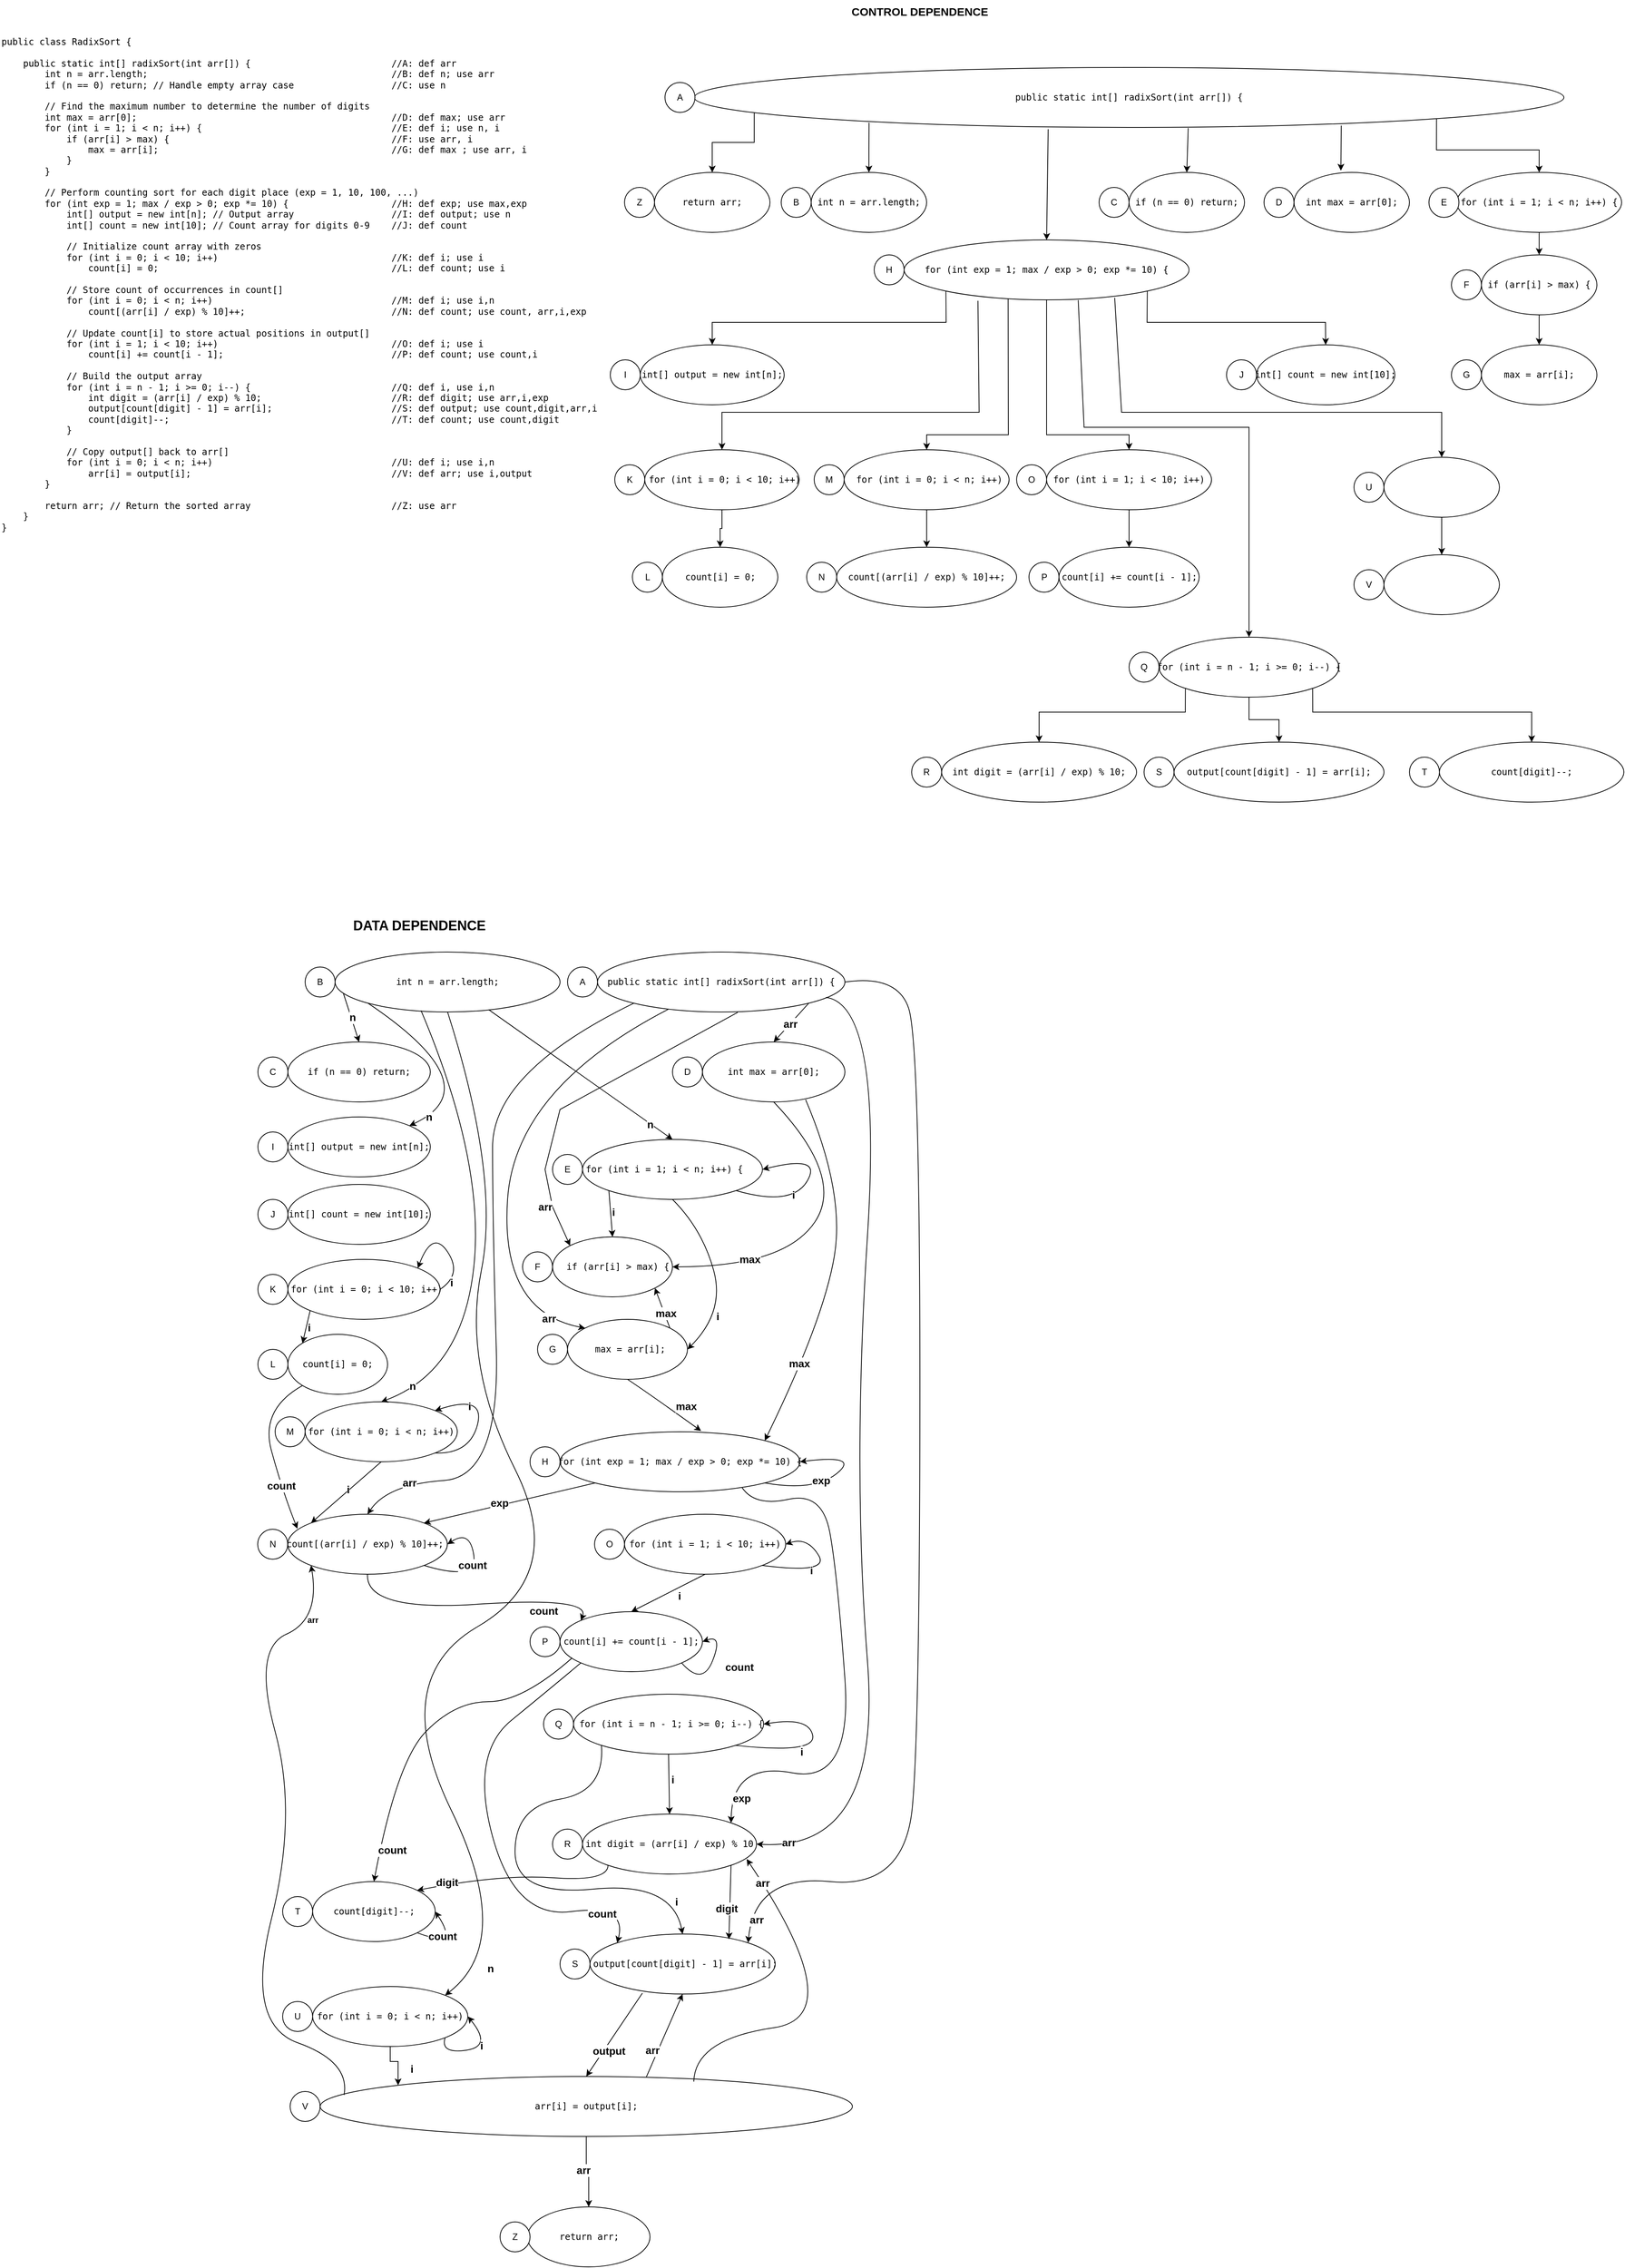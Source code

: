 <mxfile version="26.2.6">
  <diagram name="Pagina-1" id="IpRWa3jcy0147Zh6d9rQ">
    <mxGraphModel dx="1044" dy="563" grid="1" gridSize="10" guides="1" tooltips="1" connect="1" arrows="1" fold="1" page="1" pageScale="1" pageWidth="827" pageHeight="1169" math="0" shadow="0">
      <root>
        <mxCell id="0" />
        <mxCell id="1" parent="0" />
        <mxCell id="yl5XS7yj3IDsIzwmvnov-1" value="&lt;pre id=&quot;yui_3_18_1_1_1743842538325_100&quot;&gt;&lt;code class=&quot;language-java&quot;&gt;public class RadixSort {&lt;br&gt;&lt;br&gt;    public static int[] radixSort(int arr[]) {&lt;span style=&quot;white-space: pre;&quot;&gt;&#x9;&lt;/span&gt;&lt;span style=&quot;white-space: pre;&quot;&gt;&#x9;&lt;/span&gt;&lt;span style=&quot;white-space: pre;&quot;&gt;&#x9;&lt;/span&gt;&lt;span style=&quot;white-space: pre;&quot;&gt;&#x9;&lt;/span&gt;//A: def arr&lt;br&gt;        int n = arr.length;&lt;span style=&quot;white-space: pre;&quot;&gt;&#x9;&lt;/span&gt;&lt;span style=&quot;white-space: pre;&quot;&gt;&#x9;&lt;span style=&quot;white-space: pre;&quot;&gt;&#x9;&lt;/span&gt;&lt;/span&gt;&lt;span style=&quot;white-space: pre;&quot;&gt;&#x9;&lt;/span&gt;&lt;span style=&quot;white-space: pre;&quot;&gt;&#x9;&lt;/span&gt;&lt;span style=&quot;white-space: pre;&quot;&gt;&#x9;&lt;/span&gt;&lt;span style=&quot;white-space: pre;&quot;&gt;//B: def n; use arr&lt;/span&gt;&lt;br&gt;        if (n == 0) return; // Handle empty array case&lt;span style=&quot;white-space: pre;&quot;&gt;&#x9;&lt;/span&gt;&lt;span style=&quot;white-space: pre;&quot;&gt;&#x9;&lt;/span&gt;&lt;span style=&quot;white-space: pre;&quot;&gt;&#x9;&lt;/span&gt;//C: use n&lt;br&gt;&lt;br&gt;        // Find the maximum number to determine the number of digits&lt;br&gt;        int max = arr[0];&lt;span style=&quot;white-space: pre;&quot;&gt;&#x9;&lt;/span&gt;&lt;span style=&quot;white-space: pre;&quot;&gt;&#x9;&lt;/span&gt;&lt;span style=&quot;white-space: pre;&quot;&gt;&#x9;&lt;/span&gt;&lt;span style=&quot;white-space: pre;&quot;&gt;&#x9;&lt;/span&gt;&lt;span style=&quot;white-space: pre;&quot;&gt;&#x9;&lt;/span&gt;&lt;span style=&quot;white-space: pre;&quot;&gt;&#x9;//&lt;/span&gt;D: def max; use arr&lt;br&gt;        for (int i = 1; i &amp;lt; n; i++) {&lt;span style=&quot;white-space: pre;&quot;&gt;&#x9;&lt;/span&gt;&lt;span style=&quot;white-space: pre;&quot;&gt;&#x9;&lt;/span&gt;&lt;span style=&quot;white-space: pre;&quot;&gt;&#x9;&lt;/span&gt;&lt;span style=&quot;white-space: pre;&quot;&gt;&#x9;&lt;/span&gt;&lt;span style=&quot;white-space: pre;&quot;&gt;&#x9;&lt;/span&gt;//E: def i; use n, i&lt;br&gt;            if (arr[i] &amp;gt; max) {&lt;span style=&quot;white-space: pre;&quot;&gt;&#x9;&lt;/span&gt;&lt;span style=&quot;white-space: pre;&quot;&gt;&#x9;&lt;/span&gt;&lt;span style=&quot;white-space: pre;&quot;&gt;&#x9;&lt;/span&gt;&lt;span style=&quot;white-space: pre;&quot;&gt;&#x9;&lt;/span&gt;&lt;span style=&quot;white-space: pre;&quot;&gt;&#x9;&lt;/span&gt;&lt;span style=&quot;white-space: pre;&quot;&gt;&#x9;&lt;/span&gt;//F: use arr, i&lt;br&gt;                max = arr[i];&lt;span style=&quot;white-space: pre;&quot;&gt;&#x9;&lt;/span&gt;&lt;span style=&quot;white-space: pre;&quot;&gt;&#x9;&lt;/span&gt;&lt;span style=&quot;white-space: pre;&quot;&gt;&#x9;&lt;/span&gt;&lt;span style=&quot;white-space: pre;&quot;&gt;&#x9;&lt;/span&gt;&lt;span style=&quot;white-space: pre;&quot;&gt;&#x9;&lt;/span&gt;&lt;span style=&quot;white-space: pre;&quot;&gt;&#x9;&lt;/span&gt;//G: def max ; use arr, i&lt;br&gt;            }&lt;br&gt;        }&lt;br&gt;&lt;br&gt;        // Perform counting sort for each digit place (exp = 1, 10, 100, ...)&lt;br&gt;        for (int exp = 1; max / exp &amp;gt; 0; exp *= 10) {&lt;span style=&quot;white-space: pre;&quot;&gt;&#x9;&lt;/span&gt;&lt;span style=&quot;white-space: pre;&quot;&gt;&#x9;&lt;/span&gt;&lt;span style=&quot;white-space: pre;&quot;&gt;&#x9;&lt;/span&gt;&lt;span style=&quot;white-space: pre;&quot;&gt;//&lt;/span&gt;H: def exp; use max,exp&lt;br&gt;            int[] output = new int[n]; // Output array&lt;span style=&quot;white-space: pre;&quot;&gt;&#x9;&lt;/span&gt;&lt;span style=&quot;white-space: pre;&quot;&gt;&#x9;&lt;/span&gt;&lt;span style=&quot;white-space: pre;&quot;&gt;&#x9;&lt;/span&gt;//I: def output; use n&lt;br&gt;            int[] count = new int[10]; // Count array for digits 0-9&lt;span style=&quot;white-space: pre;&quot;&gt;&#x9;&lt;/span&gt;//J: def count&lt;br&gt;&lt;br&gt;            // Initialize count array with zeros&lt;br&gt;            for (int i = 0; i &amp;lt; 10; i++)&lt;span style=&quot;white-space: pre;&quot;&gt;&#x9;&lt;/span&gt;&lt;span style=&quot;white-space: pre;&quot;&gt;&#x9;&lt;/span&gt;&lt;span style=&quot;white-space: pre;&quot;&gt;&#x9;&lt;/span&gt;&lt;span style=&quot;white-space: pre;&quot;&gt;&#x9;&lt;/span&gt;//K: def i; use i&lt;br&gt;                count[i] = 0;&lt;span style=&quot;white-space: pre;&quot;&gt;&#x9;&lt;/span&gt;&lt;span style=&quot;white-space: pre;&quot;&gt;&#x9;&lt;/span&gt;&lt;span style=&quot;white-space: pre;&quot;&gt;&#x9;&lt;/span&gt;&lt;span style=&quot;white-space: pre;&quot;&gt;&#x9;&lt;/span&gt;&lt;span style=&quot;white-space: pre;&quot;&gt;&#x9;&lt;/span&gt;&lt;span style=&quot;white-space: pre;&quot;&gt;&#x9;&lt;/span&gt;//L: def count; use i&lt;br&gt;&lt;br&gt;            // Store count of occurrences in count[]&lt;br&gt;            for (int i = 0; i &amp;lt; n; i++)&lt;span style=&quot;white-space: pre;&quot;&gt;&#x9;&lt;/span&gt;&lt;span style=&quot;white-space: pre;&quot;&gt;&#x9;&lt;/span&gt;&lt;span style=&quot;white-space: pre;&quot;&gt;&#x9;&lt;/span&gt;&lt;span style=&quot;white-space: pre;&quot;&gt;&#x9;&lt;/span&gt;&lt;span style=&quot;white-space: pre;&quot;&gt;&#x9;&lt;/span&gt;//M: def i; use i,n&lt;br&gt;                count[(arr[i] / exp) % 10]++;&lt;span style=&quot;white-space: pre;&quot;&gt;&#x9;&lt;/span&gt;&lt;span style=&quot;white-space: pre;&quot;&gt;&#x9;&lt;/span&gt;&lt;span style=&quot;white-space: pre;&quot;&gt;&#x9;&lt;/span&gt;&lt;span style=&quot;white-space: pre;&quot;&gt;&#x9;&lt;/span&gt;//N: def count; use count, arr,i,exp&lt;br&gt;&lt;br&gt;            // Update count[i] to store actual positions in output[]&lt;br&gt;            for (int i = 1; i &amp;lt; 10; i++)&lt;span style=&quot;white-space: pre;&quot;&gt;&#x9;&lt;/span&gt;&lt;span style=&quot;white-space: pre;&quot;&gt;&#x9;&lt;/span&gt;&lt;span style=&quot;white-space: pre;&quot;&gt;&#x9;&lt;/span&gt;&lt;span style=&quot;white-space: pre;&quot;&gt;&#x9;&lt;/span&gt;//O: def i; use i&lt;br&gt;                count[i] += count[i - 1];&lt;span style=&quot;white-space: pre;&quot;&gt;&#x9;&lt;/span&gt;&lt;span style=&quot;white-space: pre;&quot;&gt;&#x9;&lt;/span&gt;&lt;span style=&quot;white-space: pre;&quot;&gt;&#x9;&lt;/span&gt;&lt;span style=&quot;white-space: pre;&quot;&gt;&#x9;&lt;/span&gt;//P: def count; use count,i&lt;br&gt;&lt;br&gt;            // Build the output array&lt;br&gt;            for (int i = n - 1; i &amp;gt;= 0; i--) {&lt;span style=&quot;white-space: pre;&quot;&gt;&#x9;&lt;/span&gt;&lt;span style=&quot;white-space: pre;&quot;&gt;&#x9;&lt;/span&gt;&lt;span style=&quot;white-space: pre;&quot;&gt;&#x9;&lt;/span&gt;&lt;span style=&quot;white-space: pre;&quot;&gt;&#x9;&lt;/span&gt;//Q: def i, use i,n&lt;br&gt;                int digit = (arr[i] / exp) % 10;&lt;span style=&quot;white-space: pre;&quot;&gt;&#x9;&lt;/span&gt;&lt;span style=&quot;white-space: pre;&quot;&gt;&#x9;&lt;/span&gt;&lt;span style=&quot;white-space: pre;&quot;&gt;&#x9;&lt;/span&gt;//R: def digit; use arr,i,exp&lt;br&gt;                output[count[digit] - 1] = arr[i];&lt;span style=&quot;white-space: pre;&quot;&gt;&#x9;&lt;/span&gt;&lt;span style=&quot;white-space: pre;&quot;&gt;&#x9;&lt;/span&gt;&lt;span style=&quot;white-space: pre;&quot;&gt;&#x9;&lt;/span&gt;//S: def output; use count,digit,arr,i&lt;br&gt;                count[digit]--;&lt;span style=&quot;white-space: pre;&quot;&gt;&#x9;&lt;/span&gt;&lt;span style=&quot;white-space: pre;&quot;&gt;&#x9;&lt;/span&gt;&lt;span style=&quot;white-space: pre;&quot;&gt;&#x9;&lt;/span&gt;&lt;span style=&quot;white-space: pre;&quot;&gt;&#x9;&lt;/span&gt;&lt;span style=&quot;white-space: pre;&quot;&gt;&#x9;&lt;/span&gt;&lt;span style=&quot;white-space: pre;&quot;&gt;&#x9;&lt;/span&gt;//T: def count; use count,digit&lt;br&gt;            }&lt;br&gt;&lt;br&gt;            // Copy output[] back to arr[]&lt;br&gt;            for (int i = 0; i &amp;lt; n; i++)&lt;span style=&quot;white-space: pre;&quot;&gt;&#x9;&lt;/span&gt;&lt;span style=&quot;white-space: pre;&quot;&gt;&#x9;&lt;/span&gt;&lt;span style=&quot;white-space: pre;&quot;&gt;&#x9;&lt;/span&gt;&lt;span style=&quot;white-space: pre;&quot;&gt;&#x9;&lt;/span&gt;&lt;span style=&quot;white-space: pre;&quot;&gt;&#x9;&lt;/span&gt;//U: def i; use i,n&lt;br&gt;                arr[i] = output[i];&lt;span style=&quot;white-space: pre;&quot;&gt;&#x9;&lt;/span&gt;&lt;span style=&quot;white-space: pre;&quot;&gt;&#x9;&lt;/span&gt;&lt;span style=&quot;white-space: pre;&quot;&gt;&#x9;&lt;/span&gt;&lt;span style=&quot;white-space: pre;&quot;&gt;&#x9;&lt;/span&gt;&lt;span style=&quot;white-space: pre;&quot;&gt;&#x9;&lt;/span&gt;//V: def arr; use i,output&lt;br&gt;        }&lt;br&gt;        &lt;br&gt;        return arr; // Return the sorted array&lt;span style=&quot;white-space: pre;&quot;&gt;&#x9;&lt;/span&gt;&lt;span style=&quot;white-space: pre;&quot;&gt;&#x9;&lt;/span&gt;&lt;span style=&quot;white-space: pre;&quot;&gt;&#x9;&lt;/span&gt;&lt;span style=&quot;white-space: pre;&quot;&gt;&#x9;&lt;/span&gt;//Z: use arr&lt;br&gt;    }&lt;br&gt;}&lt;/code&gt;&lt;/pre&gt;" style="text;html=1;whiteSpace=wrap;overflow=hidden;rounded=0;" parent="1" vertex="1">
          <mxGeometry x="14" y="80" width="800" height="700" as="geometry" />
        </mxCell>
        <mxCell id="yl5XS7yj3IDsIzwmvnov-2" value="&lt;pre id=&quot;yui_3_18_1_1_1743842538325_100&quot;&gt;&lt;code class=&quot;language-java&quot;&gt;int n = arr.length;&lt;/code&gt;&lt;/pre&gt;" style="ellipse;whiteSpace=wrap;html=1;" parent="1" vertex="1">
          <mxGeometry x="461" y="1320" width="300" height="80" as="geometry" />
        </mxCell>
        <mxCell id="yl5XS7yj3IDsIzwmvnov-3" value="B" style="ellipse;whiteSpace=wrap;html=1;" parent="1" vertex="1">
          <mxGeometry x="421" y="1340" width="40" height="40" as="geometry" />
        </mxCell>
        <mxCell id="yl5XS7yj3IDsIzwmvnov-4" value="&lt;b&gt;&lt;font style=&quot;font-size: 18px;&quot;&gt;&amp;nbsp;DATA DEPENDENCE&lt;/font&gt;&lt;/b&gt;" style="text;html=1;align=center;verticalAlign=middle;whiteSpace=wrap;rounded=0;" parent="1" vertex="1">
          <mxGeometry x="441" y="1270" width="260" height="30" as="geometry" />
        </mxCell>
        <mxCell id="yl5XS7yj3IDsIzwmvnov-5" value="&lt;pre id=&quot;yui_3_18_1_1_1743842538325_100&quot;&gt;&lt;code class=&quot;language-java&quot;&gt;if (n == 0) return;&lt;/code&gt;&lt;/pre&gt;" style="ellipse;whiteSpace=wrap;html=1;" parent="1" vertex="1">
          <mxGeometry x="398" y="1440" width="190" height="80" as="geometry" />
        </mxCell>
        <mxCell id="yl5XS7yj3IDsIzwmvnov-6" value="C" style="ellipse;whiteSpace=wrap;html=1;" parent="1" vertex="1">
          <mxGeometry x="358" y="1460" width="40" height="40" as="geometry" />
        </mxCell>
        <mxCell id="yl5XS7yj3IDsIzwmvnov-7" value="" style="endArrow=classic;html=1;rounded=0;exitX=0.037;exitY=0.693;exitDx=0;exitDy=0;entryX=0.5;entryY=0;entryDx=0;entryDy=0;fontSize=14;exitPerimeter=0;" parent="1" source="yl5XS7yj3IDsIzwmvnov-2" target="yl5XS7yj3IDsIzwmvnov-5" edge="1">
          <mxGeometry width="50" height="50" relative="1" as="geometry">
            <mxPoint x="391" y="1660" as="sourcePoint" />
            <mxPoint x="441" y="1610" as="targetPoint" />
          </mxGeometry>
        </mxCell>
        <mxCell id="yl5XS7yj3IDsIzwmvnov-9" value="&lt;div&gt;&lt;b&gt;n&lt;/b&gt;&lt;/div&gt;" style="edgeLabel;html=1;align=center;verticalAlign=middle;resizable=0;points=[];fontSize=14;" parent="yl5XS7yj3IDsIzwmvnov-7" vertex="1" connectable="0">
          <mxGeometry x="-0.034" y="2" relative="1" as="geometry">
            <mxPoint y="1" as="offset" />
          </mxGeometry>
        </mxCell>
        <mxCell id="yl5XS7yj3IDsIzwmvnov-11" value="&lt;pre id=&quot;yui_3_18_1_1_1743842538325_100&quot;&gt;&lt;code class=&quot;language-java&quot;&gt;int max = arr[0];&lt;/code&gt;&lt;/pre&gt;" style="ellipse;whiteSpace=wrap;html=1;" parent="1" vertex="1">
          <mxGeometry x="951" y="1440" width="190" height="80" as="geometry" />
        </mxCell>
        <mxCell id="yl5XS7yj3IDsIzwmvnov-12" value="D" style="ellipse;whiteSpace=wrap;html=1;" parent="1" vertex="1">
          <mxGeometry x="911" y="1460" width="40" height="40" as="geometry" />
        </mxCell>
        <mxCell id="yl5XS7yj3IDsIzwmvnov-16" value="" style="endArrow=classic;html=1;rounded=0;exitX=1;exitY=1;exitDx=0;exitDy=0;entryX=0.5;entryY=0;entryDx=0;entryDy=0;" parent="1" source="yl5XS7yj3IDsIzwmvnov-80" target="yl5XS7yj3IDsIzwmvnov-11" edge="1">
          <mxGeometry width="50" height="50" relative="1" as="geometry">
            <mxPoint x="391" y="1660" as="sourcePoint" />
            <mxPoint x="441" y="1610" as="targetPoint" />
          </mxGeometry>
        </mxCell>
        <mxCell id="yl5XS7yj3IDsIzwmvnov-17" value="&lt;b&gt;arr&lt;/b&gt;" style="edgeLabel;html=1;align=center;verticalAlign=middle;resizable=0;points=[];fontSize=14;" parent="yl5XS7yj3IDsIzwmvnov-16" vertex="1" connectable="0">
          <mxGeometry x="0.032" y="-1" relative="1" as="geometry">
            <mxPoint y="1" as="offset" />
          </mxGeometry>
        </mxCell>
        <mxCell id="yl5XS7yj3IDsIzwmvnov-18" value="&lt;pre id=&quot;yui_3_18_1_1_1743842538325_100&quot;&gt;&lt;code class=&quot;language-java&quot;&gt;for (int i = 1; i &amp;lt; n; i++) {&lt;span style=&quot;white-space: pre;&quot;&gt;&#x9;&lt;/span&gt;&lt;/code&gt;&lt;/pre&gt;" style="ellipse;whiteSpace=wrap;html=1;" parent="1" vertex="1">
          <mxGeometry x="791" y="1570" width="240" height="80" as="geometry" />
        </mxCell>
        <mxCell id="yl5XS7yj3IDsIzwmvnov-19" value="E" style="ellipse;whiteSpace=wrap;html=1;" parent="1" vertex="1">
          <mxGeometry x="751" y="1590" width="40" height="40" as="geometry" />
        </mxCell>
        <mxCell id="yl5XS7yj3IDsIzwmvnov-20" value="" style="endArrow=classic;html=1;rounded=0;exitX=0.683;exitY=0.962;exitDx=0;exitDy=0;exitPerimeter=0;entryX=0.5;entryY=0;entryDx=0;entryDy=0;" parent="1" source="yl5XS7yj3IDsIzwmvnov-2" target="yl5XS7yj3IDsIzwmvnov-18" edge="1">
          <mxGeometry width="50" height="50" relative="1" as="geometry">
            <mxPoint x="391" y="1660" as="sourcePoint" />
            <mxPoint x="441" y="1610" as="targetPoint" />
          </mxGeometry>
        </mxCell>
        <mxCell id="yl5XS7yj3IDsIzwmvnov-21" value="n" style="edgeLabel;html=1;align=center;verticalAlign=middle;resizable=0;points=[];fontStyle=1;fontSize=14;" parent="yl5XS7yj3IDsIzwmvnov-20" vertex="1" connectable="0">
          <mxGeometry x="0.317" y="2" relative="1" as="geometry">
            <mxPoint x="52" y="41" as="offset" />
          </mxGeometry>
        </mxCell>
        <mxCell id="yl5XS7yj3IDsIzwmvnov-22" value="" style="curved=1;endArrow=classic;html=1;rounded=0;exitX=1;exitY=1;exitDx=0;exitDy=0;entryX=1;entryY=0.5;entryDx=0;entryDy=0;" parent="1" source="yl5XS7yj3IDsIzwmvnov-18" target="yl5XS7yj3IDsIzwmvnov-18" edge="1">
          <mxGeometry width="50" height="50" relative="1" as="geometry">
            <mxPoint x="391" y="1660" as="sourcePoint" />
            <mxPoint x="441" y="1610" as="targetPoint" />
            <Array as="points">
              <mxPoint x="1071" y="1660" />
              <mxPoint x="1111" y="1590" />
            </Array>
          </mxGeometry>
        </mxCell>
        <mxCell id="yl5XS7yj3IDsIzwmvnov-23" value="&lt;b&gt;i&lt;/b&gt;" style="edgeLabel;html=1;align=center;verticalAlign=middle;resizable=0;points=[];fontSize=14;" parent="yl5XS7yj3IDsIzwmvnov-22" vertex="1" connectable="0">
          <mxGeometry x="-0.223" y="8" relative="1" as="geometry">
            <mxPoint y="1" as="offset" />
          </mxGeometry>
        </mxCell>
        <mxCell id="yl5XS7yj3IDsIzwmvnov-24" value="&lt;pre id=&quot;yui_3_18_1_1_1743842538325_100&quot;&gt;&lt;code class=&quot;language-java&quot;&gt;  if (arr[i] &amp;gt; max) {&lt;/code&gt;&lt;/pre&gt;" style="ellipse;whiteSpace=wrap;html=1;" parent="1" vertex="1">
          <mxGeometry x="751" y="1700" width="160" height="80" as="geometry" />
        </mxCell>
        <mxCell id="yl5XS7yj3IDsIzwmvnov-25" value="F" style="ellipse;whiteSpace=wrap;html=1;" parent="1" vertex="1">
          <mxGeometry x="711" y="1720" width="40" height="40" as="geometry" />
        </mxCell>
        <mxCell id="yl5XS7yj3IDsIzwmvnov-26" value="" style="endArrow=classic;html=1;rounded=0;exitX=0;exitY=1;exitDx=0;exitDy=0;entryX=0.5;entryY=0;entryDx=0;entryDy=0;" parent="1" source="yl5XS7yj3IDsIzwmvnov-18" target="yl5XS7yj3IDsIzwmvnov-24" edge="1">
          <mxGeometry width="50" height="50" relative="1" as="geometry">
            <mxPoint x="801" y="1570" as="sourcePoint" />
            <mxPoint x="851" y="1520" as="targetPoint" />
          </mxGeometry>
        </mxCell>
        <mxCell id="yl5XS7yj3IDsIzwmvnov-27" value="&lt;font style=&quot;font-size: 14px;&quot;&gt;&lt;b&gt;i&lt;/b&gt;&lt;/font&gt;" style="edgeLabel;html=1;align=center;verticalAlign=middle;resizable=0;points=[];" parent="yl5XS7yj3IDsIzwmvnov-26" vertex="1" connectable="0">
          <mxGeometry x="-0.074" y="3" relative="1" as="geometry">
            <mxPoint as="offset" />
          </mxGeometry>
        </mxCell>
        <mxCell id="yl5XS7yj3IDsIzwmvnov-28" value="" style="endArrow=classic;html=1;rounded=0;exitX=0.567;exitY=1.006;exitDx=0;exitDy=0;exitPerimeter=0;entryX=0;entryY=0;entryDx=0;entryDy=0;" parent="1" source="yl5XS7yj3IDsIzwmvnov-80" target="yl5XS7yj3IDsIzwmvnov-24" edge="1">
          <mxGeometry width="50" height="50" relative="1" as="geometry">
            <mxPoint x="801" y="1570" as="sourcePoint" />
            <mxPoint x="851" y="1520" as="targetPoint" />
            <Array as="points">
              <mxPoint x="761" y="1530" />
              <mxPoint x="741" y="1610" />
              <mxPoint x="751" y="1660" />
            </Array>
          </mxGeometry>
        </mxCell>
        <mxCell id="yl5XS7yj3IDsIzwmvnov-30" value="&lt;b&gt;&lt;font style=&quot;font-size: 14px;&quot;&gt;arr&lt;/font&gt;&lt;/b&gt;" style="edgeLabel;html=1;align=center;verticalAlign=middle;resizable=0;points=[];" parent="yl5XS7yj3IDsIzwmvnov-28" vertex="1" connectable="0">
          <mxGeometry x="-0.115" y="1" relative="1" as="geometry">
            <mxPoint x="-79" y="161" as="offset" />
          </mxGeometry>
        </mxCell>
        <mxCell id="yl5XS7yj3IDsIzwmvnov-31" value="" style="curved=1;endArrow=classic;html=1;rounded=0;exitX=0.5;exitY=1;exitDx=0;exitDy=0;entryX=1;entryY=0.5;entryDx=0;entryDy=0;" parent="1" source="yl5XS7yj3IDsIzwmvnov-11" target="yl5XS7yj3IDsIzwmvnov-24" edge="1">
          <mxGeometry width="50" height="50" relative="1" as="geometry">
            <mxPoint x="801" y="1570" as="sourcePoint" />
            <mxPoint x="851" y="1520" as="targetPoint" />
            <Array as="points">
              <mxPoint x="1141" y="1620" />
              <mxPoint x="1061" y="1740" />
            </Array>
          </mxGeometry>
        </mxCell>
        <mxCell id="yl5XS7yj3IDsIzwmvnov-32" value="&lt;b&gt;&lt;font style=&quot;font-size: 14px;&quot;&gt;max&lt;/font&gt;&lt;/b&gt;" style="edgeLabel;html=1;align=center;verticalAlign=middle;resizable=0;points=[];" parent="yl5XS7yj3IDsIzwmvnov-31" vertex="1" connectable="0">
          <mxGeometry x="0.756" y="1" relative="1" as="geometry">
            <mxPoint x="50" y="-11" as="offset" />
          </mxGeometry>
        </mxCell>
        <mxCell id="yl5XS7yj3IDsIzwmvnov-33" value="&lt;pre id=&quot;yui_3_18_1_1_1743842538325_100&quot;&gt;&lt;code class=&quot;language-java&quot;&gt; max = arr[i];&lt;/code&gt;&lt;/pre&gt;" style="ellipse;whiteSpace=wrap;html=1;" parent="1" vertex="1">
          <mxGeometry x="771" y="1810" width="160" height="80" as="geometry" />
        </mxCell>
        <mxCell id="yl5XS7yj3IDsIzwmvnov-34" value="G" style="ellipse;whiteSpace=wrap;html=1;" parent="1" vertex="1">
          <mxGeometry x="731" y="1830" width="40" height="40" as="geometry" />
        </mxCell>
        <mxCell id="yl5XS7yj3IDsIzwmvnov-35" value="" style="endArrow=classic;html=1;rounded=0;exitX=1;exitY=0;exitDx=0;exitDy=0;entryX=1;entryY=1;entryDx=0;entryDy=0;" parent="1" source="yl5XS7yj3IDsIzwmvnov-33" target="yl5XS7yj3IDsIzwmvnov-24" edge="1">
          <mxGeometry width="50" height="50" relative="1" as="geometry">
            <mxPoint x="781" y="1650" as="sourcePoint" />
            <mxPoint x="831" y="1600" as="targetPoint" />
          </mxGeometry>
        </mxCell>
        <mxCell id="yl5XS7yj3IDsIzwmvnov-36" value="&lt;font style=&quot;font-size: 14px;&quot;&gt;&lt;b&gt;max&lt;/b&gt;&lt;/font&gt;" style="edgeLabel;html=1;align=center;verticalAlign=middle;resizable=0;points=[];" parent="yl5XS7yj3IDsIzwmvnov-35" vertex="1" connectable="0">
          <mxGeometry x="-0.258" y="-2" relative="1" as="geometry">
            <mxPoint as="offset" />
          </mxGeometry>
        </mxCell>
        <mxCell id="yl5XS7yj3IDsIzwmvnov-37" value="" style="curved=1;endArrow=classic;html=1;rounded=0;exitX=0.5;exitY=1;exitDx=0;exitDy=0;entryX=1;entryY=0.5;entryDx=0;entryDy=0;" parent="1" source="yl5XS7yj3IDsIzwmvnov-18" target="yl5XS7yj3IDsIzwmvnov-33" edge="1">
          <mxGeometry width="50" height="50" relative="1" as="geometry">
            <mxPoint x="781" y="1650" as="sourcePoint" />
            <mxPoint x="831" y="1600" as="targetPoint" />
            <Array as="points">
              <mxPoint x="951" y="1690" />
              <mxPoint x="981" y="1800" />
            </Array>
          </mxGeometry>
        </mxCell>
        <mxCell id="yl5XS7yj3IDsIzwmvnov-38" value="&lt;font style=&quot;font-size: 14px;&quot;&gt;&lt;b&gt;i&lt;/b&gt;&lt;/font&gt;" style="edgeLabel;html=1;align=center;verticalAlign=middle;resizable=0;points=[];" parent="yl5XS7yj3IDsIzwmvnov-37" vertex="1" connectable="0">
          <mxGeometry x="0.51" y="-3" relative="1" as="geometry">
            <mxPoint as="offset" />
          </mxGeometry>
        </mxCell>
        <mxCell id="yl5XS7yj3IDsIzwmvnov-39" value="" style="curved=1;endArrow=classic;html=1;rounded=0;exitX=0.303;exitY=0.918;exitDx=0;exitDy=0;exitPerimeter=0;entryX=0;entryY=0;entryDx=0;entryDy=0;" parent="1" source="yl5XS7yj3IDsIzwmvnov-80" target="yl5XS7yj3IDsIzwmvnov-33" edge="1">
          <mxGeometry width="50" height="50" relative="1" as="geometry">
            <mxPoint x="781" y="1690" as="sourcePoint" />
            <mxPoint x="831" y="1640" as="targetPoint" />
            <Array as="points">
              <mxPoint x="701" y="1500" />
              <mxPoint x="681" y="1800" />
            </Array>
          </mxGeometry>
        </mxCell>
        <mxCell id="yl5XS7yj3IDsIzwmvnov-40" value="&lt;b&gt;&lt;font style=&quot;font-size: 14px;&quot;&gt;arr&lt;/font&gt;&lt;/b&gt;" style="edgeLabel;html=1;align=center;verticalAlign=middle;resizable=0;points=[];" parent="yl5XS7yj3IDsIzwmvnov-39" vertex="1" connectable="0">
          <mxGeometry x="0.844" y="4" relative="1" as="geometry">
            <mxPoint as="offset" />
          </mxGeometry>
        </mxCell>
        <mxCell id="yl5XS7yj3IDsIzwmvnov-42" value="&lt;pre id=&quot;yui_3_18_1_1_1743842538325_100&quot;&gt;&lt;code class=&quot;language-java&quot;&gt;for (int exp = 1; max / exp &amp;gt; 0; exp *= 10) {&lt;/code&gt;&lt;/pre&gt;" style="ellipse;whiteSpace=wrap;html=1;" parent="1" vertex="1">
          <mxGeometry x="761" y="1960" width="320" height="80" as="geometry" />
        </mxCell>
        <mxCell id="yl5XS7yj3IDsIzwmvnov-43" value="H" style="ellipse;whiteSpace=wrap;html=1;" parent="1" vertex="1">
          <mxGeometry x="721" y="1980" width="40" height="40" as="geometry" />
        </mxCell>
        <mxCell id="yl5XS7yj3IDsIzwmvnov-45" value="" style="curved=1;endArrow=classic;html=1;rounded=0;exitX=1;exitY=1;exitDx=0;exitDy=0;entryX=1;entryY=0.5;entryDx=0;entryDy=0;" parent="1" source="yl5XS7yj3IDsIzwmvnov-42" target="yl5XS7yj3IDsIzwmvnov-42" edge="1">
          <mxGeometry width="50" height="50" relative="1" as="geometry">
            <mxPoint x="931" y="1900" as="sourcePoint" />
            <mxPoint x="981" y="1850" as="targetPoint" />
            <Array as="points">
              <mxPoint x="1101" y="2040" />
              <mxPoint x="1161" y="1990" />
            </Array>
          </mxGeometry>
        </mxCell>
        <mxCell id="yl5XS7yj3IDsIzwmvnov-47" value="&lt;font style=&quot;font-size: 14px;&quot;&gt;&lt;b&gt;exp&lt;/b&gt;&lt;/font&gt;" style="edgeLabel;html=1;align=center;verticalAlign=middle;resizable=0;points=[];" parent="yl5XS7yj3IDsIzwmvnov-45" vertex="1" connectable="0">
          <mxGeometry x="-0.26" y="8" relative="1" as="geometry">
            <mxPoint y="1" as="offset" />
          </mxGeometry>
        </mxCell>
        <mxCell id="yl5XS7yj3IDsIzwmvnov-48" value="" style="curved=1;endArrow=classic;html=1;rounded=0;exitX=0.5;exitY=1;exitDx=0;exitDy=0;entryX=0.588;entryY=-0.014;entryDx=0;entryDy=0;entryPerimeter=0;" parent="1" source="yl5XS7yj3IDsIzwmvnov-33" target="yl5XS7yj3IDsIzwmvnov-42" edge="1">
          <mxGeometry width="50" height="50" relative="1" as="geometry">
            <mxPoint x="611" y="1830" as="sourcePoint" />
            <mxPoint x="661" y="1780" as="targetPoint" />
            <Array as="points">
              <mxPoint x="881" y="1910" />
            </Array>
          </mxGeometry>
        </mxCell>
        <mxCell id="yl5XS7yj3IDsIzwmvnov-49" value="&lt;font style=&quot;font-size: 14px;&quot;&gt;&lt;b&gt;max&lt;/b&gt;&lt;/font&gt;" style="edgeLabel;html=1;align=center;verticalAlign=middle;resizable=0;points=[];" parent="yl5XS7yj3IDsIzwmvnov-48" vertex="1" connectable="0">
          <mxGeometry x="0.505" y="6" relative="1" as="geometry">
            <mxPoint y="-11" as="offset" />
          </mxGeometry>
        </mxCell>
        <mxCell id="yl5XS7yj3IDsIzwmvnov-50" value="&lt;pre id=&quot;yui_3_18_1_1_1743842538325_100&quot;&gt;&lt;code class=&quot;language-java&quot;&gt;int[] output = new int[n];&lt;/code&gt;&lt;/pre&gt;" style="ellipse;whiteSpace=wrap;html=1;" parent="1" vertex="1">
          <mxGeometry x="398" y="1540" width="190" height="80" as="geometry" />
        </mxCell>
        <mxCell id="yl5XS7yj3IDsIzwmvnov-51" value="I" style="ellipse;whiteSpace=wrap;html=1;" parent="1" vertex="1">
          <mxGeometry x="358" y="1560" width="40" height="40" as="geometry" />
        </mxCell>
        <mxCell id="yl5XS7yj3IDsIzwmvnov-52" value="" style="curved=1;endArrow=classic;html=1;rounded=0;exitX=0;exitY=1;exitDx=0;exitDy=0;entryX=1;entryY=0;entryDx=0;entryDy=0;" parent="1" source="yl5XS7yj3IDsIzwmvnov-2" target="yl5XS7yj3IDsIzwmvnov-50" edge="1">
          <mxGeometry width="50" height="50" relative="1" as="geometry">
            <mxPoint x="461" y="1640" as="sourcePoint" />
            <mxPoint x="511" y="1590" as="targetPoint" />
            <Array as="points">
              <mxPoint x="671" y="1500" />
            </Array>
          </mxGeometry>
        </mxCell>
        <mxCell id="yl5XS7yj3IDsIzwmvnov-53" value="&lt;font style=&quot;font-size: 14px;&quot;&gt;&lt;b&gt;n&lt;/b&gt;&lt;/font&gt;" style="edgeLabel;html=1;align=center;verticalAlign=middle;resizable=0;points=[];" parent="yl5XS7yj3IDsIzwmvnov-52" vertex="1" connectable="0">
          <mxGeometry x="0.826" relative="1" as="geometry">
            <mxPoint as="offset" />
          </mxGeometry>
        </mxCell>
        <mxCell id="yl5XS7yj3IDsIzwmvnov-54" value="&lt;pre id=&quot;yui_3_18_1_1_1743842538325_100&quot;&gt;&lt;code class=&quot;language-java&quot;&gt;int[] count = new int[10];&lt;/code&gt;&lt;/pre&gt;" style="ellipse;whiteSpace=wrap;html=1;" parent="1" vertex="1">
          <mxGeometry x="398" y="1630" width="190" height="80" as="geometry" />
        </mxCell>
        <mxCell id="yl5XS7yj3IDsIzwmvnov-55" value="J" style="ellipse;whiteSpace=wrap;html=1;" parent="1" vertex="1">
          <mxGeometry x="358" y="1650" width="40" height="40" as="geometry" />
        </mxCell>
        <mxCell id="yl5XS7yj3IDsIzwmvnov-57" value="&lt;pre id=&quot;yui_3_18_1_1_1743842538325_100&quot;&gt;&lt;code class=&quot;language-java&quot;&gt; for (int i = 0; i &amp;lt; 10; i++)&lt;/code&gt;&lt;/pre&gt;" style="ellipse;whiteSpace=wrap;html=1;" parent="1" vertex="1">
          <mxGeometry x="398" y="1730" width="203" height="80" as="geometry" />
        </mxCell>
        <mxCell id="yl5XS7yj3IDsIzwmvnov-58" value="K" style="ellipse;whiteSpace=wrap;html=1;" parent="1" vertex="1">
          <mxGeometry x="358" y="1750" width="40" height="40" as="geometry" />
        </mxCell>
        <mxCell id="yl5XS7yj3IDsIzwmvnov-59" value="" style="curved=1;endArrow=classic;html=1;rounded=0;exitX=1;exitY=0.5;exitDx=0;exitDy=0;entryX=1;entryY=0;entryDx=0;entryDy=0;" parent="1" source="yl5XS7yj3IDsIzwmvnov-57" target="yl5XS7yj3IDsIzwmvnov-57" edge="1">
          <mxGeometry width="50" height="50" relative="1" as="geometry">
            <mxPoint x="551" y="1700" as="sourcePoint" />
            <mxPoint x="601" y="1650" as="targetPoint" />
            <Array as="points">
              <mxPoint x="631" y="1750" />
              <mxPoint x="591" y="1690" />
            </Array>
          </mxGeometry>
        </mxCell>
        <mxCell id="yl5XS7yj3IDsIzwmvnov-61" value="&lt;b&gt;&lt;font style=&quot;font-size: 14px;&quot;&gt;i&lt;/font&gt;&lt;/b&gt;" style="edgeLabel;html=1;align=center;verticalAlign=middle;resizable=0;points=[];" parent="yl5XS7yj3IDsIzwmvnov-59" vertex="1" connectable="0">
          <mxGeometry x="-0.785" relative="1" as="geometry">
            <mxPoint as="offset" />
          </mxGeometry>
        </mxCell>
        <mxCell id="yl5XS7yj3IDsIzwmvnov-62" value="&lt;pre id=&quot;yui_3_18_1_1_1743842538325_100&quot;&gt;&lt;code class=&quot;language-java&quot;&gt;count[i] = 0;&lt;/code&gt;&lt;/pre&gt;" style="ellipse;whiteSpace=wrap;html=1;" parent="1" vertex="1">
          <mxGeometry x="398" y="1830" width="133" height="80" as="geometry" />
        </mxCell>
        <mxCell id="yl5XS7yj3IDsIzwmvnov-63" value="L" style="ellipse;whiteSpace=wrap;html=1;" parent="1" vertex="1">
          <mxGeometry x="358" y="1850" width="40" height="40" as="geometry" />
        </mxCell>
        <mxCell id="yl5XS7yj3IDsIzwmvnov-64" value="" style="endArrow=classic;html=1;rounded=0;exitX=0;exitY=1;exitDx=0;exitDy=0;entryX=0;entryY=0;entryDx=0;entryDy=0;" parent="1" source="yl5XS7yj3IDsIzwmvnov-57" target="yl5XS7yj3IDsIzwmvnov-62" edge="1">
          <mxGeometry width="50" height="50" relative="1" as="geometry">
            <mxPoint x="461" y="1760" as="sourcePoint" />
            <mxPoint x="511" y="1710" as="targetPoint" />
          </mxGeometry>
        </mxCell>
        <mxCell id="yl5XS7yj3IDsIzwmvnov-65" value="&lt;font style=&quot;font-size: 14px;&quot;&gt;&lt;b&gt;i&lt;/b&gt;&lt;/font&gt;" style="edgeLabel;html=1;align=center;verticalAlign=middle;resizable=0;points=[];" parent="yl5XS7yj3IDsIzwmvnov-64" vertex="1" connectable="0">
          <mxGeometry x="-0.023" y="3" relative="1" as="geometry">
            <mxPoint as="offset" />
          </mxGeometry>
        </mxCell>
        <mxCell id="yl5XS7yj3IDsIzwmvnov-66" value="&lt;pre id=&quot;yui_3_18_1_1_1743842538325_100&quot;&gt;&lt;code class=&quot;language-java&quot;&gt;for (int i = 0; i &amp;lt; n; i++)&lt;/code&gt;&lt;/pre&gt;" style="ellipse;whiteSpace=wrap;html=1;" parent="1" vertex="1">
          <mxGeometry x="421" y="1920" width="203" height="80" as="geometry" />
        </mxCell>
        <mxCell id="yl5XS7yj3IDsIzwmvnov-67" value="M" style="ellipse;whiteSpace=wrap;html=1;" parent="1" vertex="1">
          <mxGeometry x="381" y="1940" width="40" height="40" as="geometry" />
        </mxCell>
        <mxCell id="yl5XS7yj3IDsIzwmvnov-68" value="" style="curved=1;endArrow=classic;html=1;rounded=0;exitX=0.724;exitY=0.962;exitDx=0;exitDy=0;entryX=1;entryY=0;entryDx=0;entryDy=0;exitPerimeter=0;" parent="1" source="yl5XS7yj3IDsIzwmvnov-11" target="yl5XS7yj3IDsIzwmvnov-42" edge="1">
          <mxGeometry width="50" height="50" relative="1" as="geometry">
            <mxPoint x="301" y="1680" as="sourcePoint" />
            <mxPoint x="351" y="1630" as="targetPoint" />
            <Array as="points">
              <mxPoint x="1141" y="1640" />
              <mxPoint x="1113" y="1810" />
            </Array>
          </mxGeometry>
        </mxCell>
        <mxCell id="yl5XS7yj3IDsIzwmvnov-69" value="&lt;font style=&quot;font-size: 14px;&quot;&gt;&lt;b&gt;max&lt;/b&gt;&lt;/font&gt;" style="edgeLabel;html=1;align=center;verticalAlign=middle;resizable=0;points=[];" parent="yl5XS7yj3IDsIzwmvnov-68" vertex="1" connectable="0">
          <mxGeometry x="0.536" y="-4" relative="1" as="geometry">
            <mxPoint as="offset" />
          </mxGeometry>
        </mxCell>
        <mxCell id="yl5XS7yj3IDsIzwmvnov-70" value="" style="curved=1;endArrow=classic;html=1;rounded=0;entryX=0.5;entryY=0;entryDx=0;entryDy=0;exitX=0.382;exitY=0.976;exitDx=0;exitDy=0;exitPerimeter=0;" parent="1" source="yl5XS7yj3IDsIzwmvnov-2" target="yl5XS7yj3IDsIzwmvnov-66" edge="1">
          <mxGeometry width="50" height="50" relative="1" as="geometry">
            <mxPoint x="577" y="1390" as="sourcePoint" />
            <mxPoint x="351" y="1630" as="targetPoint" />
            <Array as="points">
              <mxPoint x="661" y="1600" />
              <mxPoint x="631" y="1880" />
            </Array>
          </mxGeometry>
        </mxCell>
        <mxCell id="yl5XS7yj3IDsIzwmvnov-71" value="&lt;font style=&quot;font-size: 14px;&quot;&gt;&lt;b&gt;n&lt;/b&gt;&lt;/font&gt;" style="edgeLabel;html=1;align=center;verticalAlign=middle;resizable=0;points=[];" parent="yl5XS7yj3IDsIzwmvnov-70" vertex="1" connectable="0">
          <mxGeometry x="0.848" y="-5" relative="1" as="geometry">
            <mxPoint x="-1" as="offset" />
          </mxGeometry>
        </mxCell>
        <mxCell id="yl5XS7yj3IDsIzwmvnov-72" value="&lt;pre id=&quot;yui_3_18_1_1_1743842538325_100&quot;&gt;&lt;code class=&quot;language-java&quot;&gt; count[(arr[i] / exp) % 10]++;&lt;span style=&quot;white-space: pre;&quot;&gt;&#x9;&lt;/span&gt;&lt;/code&gt;&lt;/pre&gt;" style="ellipse;whiteSpace=wrap;html=1;" parent="1" vertex="1">
          <mxGeometry x="397.71" y="2070" width="213" height="80" as="geometry" />
        </mxCell>
        <mxCell id="yl5XS7yj3IDsIzwmvnov-73" value="N" style="ellipse;whiteSpace=wrap;html=1;" parent="1" vertex="1">
          <mxGeometry x="357.71" y="2090" width="40" height="40" as="geometry" />
        </mxCell>
        <mxCell id="yl5XS7yj3IDsIzwmvnov-74" value="" style="endArrow=classic;html=1;rounded=0;exitX=0.5;exitY=1;exitDx=0;exitDy=0;entryX=0;entryY=0;entryDx=0;entryDy=0;" parent="1" source="yl5XS7yj3IDsIzwmvnov-66" target="yl5XS7yj3IDsIzwmvnov-72" edge="1">
          <mxGeometry width="50" height="50" relative="1" as="geometry">
            <mxPoint x="301" y="1770" as="sourcePoint" />
            <mxPoint x="351" y="1720" as="targetPoint" />
          </mxGeometry>
        </mxCell>
        <mxCell id="yl5XS7yj3IDsIzwmvnov-75" value="&lt;font style=&quot;font-size: 14px;&quot;&gt;&lt;b&gt;i&lt;/b&gt;&lt;/font&gt;" style="edgeLabel;html=1;align=center;verticalAlign=middle;resizable=0;points=[];" parent="yl5XS7yj3IDsIzwmvnov-74" vertex="1" connectable="0">
          <mxGeometry x="-0.063" y="-2" relative="1" as="geometry">
            <mxPoint as="offset" />
          </mxGeometry>
        </mxCell>
        <mxCell id="yl5XS7yj3IDsIzwmvnov-76" value="" style="endArrow=classic;html=1;rounded=0;exitX=0;exitY=1;exitDx=0;exitDy=0;entryX=1;entryY=0;entryDx=0;entryDy=0;" parent="1" source="yl5XS7yj3IDsIzwmvnov-42" target="yl5XS7yj3IDsIzwmvnov-72" edge="1">
          <mxGeometry width="50" height="50" relative="1" as="geometry">
            <mxPoint x="301" y="1910" as="sourcePoint" />
            <mxPoint x="351" y="1860" as="targetPoint" />
          </mxGeometry>
        </mxCell>
        <mxCell id="yl5XS7yj3IDsIzwmvnov-77" value="&lt;font style=&quot;font-size: 14px;&quot;&gt;&lt;b&gt;exp&lt;/b&gt;&lt;/font&gt;" style="edgeLabel;html=1;align=center;verticalAlign=middle;resizable=0;points=[];" parent="yl5XS7yj3IDsIzwmvnov-76" vertex="1" connectable="0">
          <mxGeometry x="0.118" y="-3" relative="1" as="geometry">
            <mxPoint as="offset" />
          </mxGeometry>
        </mxCell>
        <mxCell id="yl5XS7yj3IDsIzwmvnov-78" value="" style="curved=1;endArrow=classic;html=1;rounded=0;exitX=0;exitY=1;exitDx=0;exitDy=0;entryX=0.5;entryY=0;entryDx=0;entryDy=0;" parent="1" source="yl5XS7yj3IDsIzwmvnov-80" target="yl5XS7yj3IDsIzwmvnov-72" edge="1">
          <mxGeometry width="50" height="50" relative="1" as="geometry">
            <mxPoint x="301" y="1660" as="sourcePoint" />
            <mxPoint x="351" y="1610" as="targetPoint" />
            <Array as="points">
              <mxPoint x="671" y="1480" />
              <mxPoint x="671" y="1680" />
              <mxPoint x="681" y="2020" />
              <mxPoint x="531" y="2030" />
            </Array>
          </mxGeometry>
        </mxCell>
        <mxCell id="yl5XS7yj3IDsIzwmvnov-79" value="&lt;font style=&quot;font-size: 14px;&quot;&gt;&lt;b&gt;arr&lt;/b&gt;&lt;/font&gt;" style="edgeLabel;html=1;align=center;verticalAlign=middle;resizable=0;points=[];" parent="yl5XS7yj3IDsIzwmvnov-78" vertex="1" connectable="0">
          <mxGeometry x="0.838" relative="1" as="geometry">
            <mxPoint as="offset" />
          </mxGeometry>
        </mxCell>
        <mxCell id="yl5XS7yj3IDsIzwmvnov-80" value="&lt;pre id=&quot;yui_3_18_1_1_1743842538325_100&quot;&gt;&lt;code class=&quot;language-java&quot;&gt;public static int[] radixSort(int arr[]) {&lt;/code&gt;&lt;/pre&gt;" style="ellipse;whiteSpace=wrap;html=1;" parent="1" vertex="1">
          <mxGeometry x="811" y="1320" width="330" height="80" as="geometry" />
        </mxCell>
        <mxCell id="yl5XS7yj3IDsIzwmvnov-81" value="A" style="ellipse;whiteSpace=wrap;html=1;" parent="1" vertex="1">
          <mxGeometry x="771" y="1340" width="40" height="40" as="geometry" />
        </mxCell>
        <mxCell id="yl5XS7yj3IDsIzwmvnov-83" value="" style="curved=1;endArrow=classic;html=1;rounded=0;exitX=1;exitY=1;exitDx=0;exitDy=0;entryX=1;entryY=0.5;entryDx=0;entryDy=0;" parent="1" source="yl5XS7yj3IDsIzwmvnov-72" target="yl5XS7yj3IDsIzwmvnov-72" edge="1">
          <mxGeometry width="50" height="50" relative="1" as="geometry">
            <mxPoint x="391" y="1910" as="sourcePoint" />
            <mxPoint x="441" y="1860" as="targetPoint" />
            <Array as="points">
              <mxPoint x="651" y="2160" />
              <mxPoint x="641" y="2090" />
            </Array>
          </mxGeometry>
        </mxCell>
        <mxCell id="yl5XS7yj3IDsIzwmvnov-85" value="&lt;font style=&quot;font-size: 14px;&quot;&gt;&lt;b&gt;count&lt;/b&gt;&lt;/font&gt;" style="edgeLabel;html=1;align=center;verticalAlign=middle;resizable=0;points=[];" parent="yl5XS7yj3IDsIzwmvnov-83" vertex="1" connectable="0">
          <mxGeometry x="0.08" y="4" relative="1" as="geometry">
            <mxPoint as="offset" />
          </mxGeometry>
        </mxCell>
        <mxCell id="yl5XS7yj3IDsIzwmvnov-90" value="" style="curved=1;endArrow=classic;html=1;rounded=0;entryX=0.061;entryY=0.241;entryDx=0;entryDy=0;entryPerimeter=0;exitX=0;exitY=1;exitDx=0;exitDy=0;" parent="1" source="yl5XS7yj3IDsIzwmvnov-62" target="yl5XS7yj3IDsIzwmvnov-72" edge="1">
          <mxGeometry width="50" height="50" relative="1" as="geometry">
            <mxPoint x="391" y="1950" as="sourcePoint" />
            <mxPoint x="441" y="1900" as="targetPoint" />
            <Array as="points">
              <mxPoint x="361" y="1930" />
              <mxPoint x="391" y="2040" />
            </Array>
          </mxGeometry>
        </mxCell>
        <mxCell id="yl5XS7yj3IDsIzwmvnov-91" value="&lt;b&gt;&lt;font style=&quot;font-size: 14px;&quot;&gt;count&lt;/font&gt;&lt;/b&gt;" style="edgeLabel;html=1;align=center;verticalAlign=middle;resizable=0;points=[];" parent="yl5XS7yj3IDsIzwmvnov-90" vertex="1" connectable="0">
          <mxGeometry x="0.465" relative="1" as="geometry">
            <mxPoint as="offset" />
          </mxGeometry>
        </mxCell>
        <mxCell id="yl5XS7yj3IDsIzwmvnov-92" value="" style="curved=1;endArrow=classic;html=1;rounded=0;exitX=1;exitY=1;exitDx=0;exitDy=0;entryX=1;entryY=0;entryDx=0;entryDy=0;" parent="1" source="yl5XS7yj3IDsIzwmvnov-66" target="yl5XS7yj3IDsIzwmvnov-66" edge="1">
          <mxGeometry width="50" height="50" relative="1" as="geometry">
            <mxPoint x="391" y="1840" as="sourcePoint" />
            <mxPoint x="441" y="1790" as="targetPoint" />
            <Array as="points">
              <mxPoint x="641" y="1990" />
              <mxPoint x="661" y="1910" />
            </Array>
          </mxGeometry>
        </mxCell>
        <mxCell id="yl5XS7yj3IDsIzwmvnov-93" value="&lt;b&gt;&lt;font style=&quot;font-size: 14px;&quot;&gt;i&lt;/font&gt;&lt;/b&gt;" style="edgeLabel;html=1;align=center;verticalAlign=middle;resizable=0;points=[];" parent="yl5XS7yj3IDsIzwmvnov-92" vertex="1" connectable="0">
          <mxGeometry x="0.55" y="8" relative="1" as="geometry">
            <mxPoint as="offset" />
          </mxGeometry>
        </mxCell>
        <mxCell id="yl5XS7yj3IDsIzwmvnov-94" value="&lt;pre id=&quot;yui_3_18_1_1_1743842538325_100&quot;&gt;&lt;code class=&quot;language-java&quot;&gt;for (int i = 1; i &amp;lt; 10; i++)&lt;/code&gt;&lt;/pre&gt;" style="ellipse;whiteSpace=wrap;html=1;" parent="1" vertex="1">
          <mxGeometry x="847.02" y="2070" width="215" height="80" as="geometry" />
        </mxCell>
        <mxCell id="yl5XS7yj3IDsIzwmvnov-95" value="O" style="ellipse;whiteSpace=wrap;html=1;" parent="1" vertex="1">
          <mxGeometry x="807.02" y="2090" width="40" height="40" as="geometry" />
        </mxCell>
        <mxCell id="yl5XS7yj3IDsIzwmvnov-96" value="" style="curved=1;endArrow=classic;html=1;rounded=0;exitX=1;exitY=1;exitDx=0;exitDy=0;entryX=1;entryY=0.5;entryDx=0;entryDy=0;" parent="1" source="yl5XS7yj3IDsIzwmvnov-94" target="yl5XS7yj3IDsIzwmvnov-94" edge="1">
          <mxGeometry width="50" height="50" relative="1" as="geometry">
            <mxPoint x="391" y="1980" as="sourcePoint" />
            <mxPoint x="441" y="1930" as="targetPoint" />
            <Array as="points">
              <mxPoint x="1121" y="2150" />
              <mxPoint x="1091" y="2100" />
            </Array>
          </mxGeometry>
        </mxCell>
        <mxCell id="yl5XS7yj3IDsIzwmvnov-97" value="&lt;b&gt;&lt;font style=&quot;font-size: 14px;&quot;&gt;i&lt;/font&gt;&lt;/b&gt;" style="edgeLabel;html=1;align=center;verticalAlign=middle;resizable=0;points=[];" parent="yl5XS7yj3IDsIzwmvnov-96" vertex="1" connectable="0">
          <mxGeometry x="-0.273" y="2" relative="1" as="geometry">
            <mxPoint as="offset" />
          </mxGeometry>
        </mxCell>
        <mxCell id="yl5XS7yj3IDsIzwmvnov-98" value="&lt;pre id=&quot;yui_3_18_1_1_1743842538325_100&quot;&gt;&lt;code class=&quot;language-java&quot;&gt;count[i] += count[i - 1];&lt;/code&gt;&lt;/pre&gt;" style="ellipse;whiteSpace=wrap;html=1;" parent="1" vertex="1">
          <mxGeometry x="761" y="2200" width="190" height="80" as="geometry" />
        </mxCell>
        <mxCell id="yl5XS7yj3IDsIzwmvnov-99" value="P" style="ellipse;whiteSpace=wrap;html=1;" parent="1" vertex="1">
          <mxGeometry x="721" y="2220" width="40" height="40" as="geometry" />
        </mxCell>
        <mxCell id="yl5XS7yj3IDsIzwmvnov-101" value="" style="endArrow=classic;html=1;rounded=0;exitX=0.5;exitY=1;exitDx=0;exitDy=0;entryX=0.5;entryY=0;entryDx=0;entryDy=0;" parent="1" source="yl5XS7yj3IDsIzwmvnov-94" target="yl5XS7yj3IDsIzwmvnov-98" edge="1">
          <mxGeometry width="50" height="50" relative="1" as="geometry">
            <mxPoint x="391" y="1910" as="sourcePoint" />
            <mxPoint x="441" y="1860" as="targetPoint" />
          </mxGeometry>
        </mxCell>
        <mxCell id="yl5XS7yj3IDsIzwmvnov-102" value="&lt;b&gt;&lt;font style=&quot;font-size: 14px;&quot;&gt;i&lt;/font&gt;&lt;/b&gt;" style="edgeLabel;html=1;align=center;verticalAlign=middle;resizable=0;points=[];" parent="yl5XS7yj3IDsIzwmvnov-101" vertex="1" connectable="0">
          <mxGeometry x="-0.16" y="-1" relative="1" as="geometry">
            <mxPoint x="7" y="9" as="offset" />
          </mxGeometry>
        </mxCell>
        <mxCell id="yl5XS7yj3IDsIzwmvnov-103" value="" style="curved=1;endArrow=classic;html=1;rounded=0;exitX=0.5;exitY=1;exitDx=0;exitDy=0;entryX=0;entryY=0;entryDx=0;entryDy=0;" parent="1" source="yl5XS7yj3IDsIzwmvnov-72" target="yl5XS7yj3IDsIzwmvnov-98" edge="1">
          <mxGeometry width="50" height="50" relative="1" as="geometry">
            <mxPoint x="391" y="1910" as="sourcePoint" />
            <mxPoint x="441" y="1860" as="targetPoint" />
            <Array as="points">
              <mxPoint x="501" y="2200" />
              <mxPoint x="801" y="2180" />
            </Array>
          </mxGeometry>
        </mxCell>
        <mxCell id="yl5XS7yj3IDsIzwmvnov-104" value="&lt;b&gt;&lt;font style=&quot;font-size: 14px;&quot;&gt;count&lt;/font&gt;&lt;/b&gt;" style="edgeLabel;html=1;align=center;verticalAlign=middle;resizable=0;points=[];" parent="yl5XS7yj3IDsIzwmvnov-103" vertex="1" connectable="0">
          <mxGeometry x="0.253" y="5" relative="1" as="geometry">
            <mxPoint x="48" y="16" as="offset" />
          </mxGeometry>
        </mxCell>
        <mxCell id="yl5XS7yj3IDsIzwmvnov-105" value="" style="curved=1;endArrow=classic;html=1;rounded=0;exitX=1;exitY=1;exitDx=0;exitDy=0;entryX=1;entryY=0.5;entryDx=0;entryDy=0;" parent="1" source="yl5XS7yj3IDsIzwmvnov-98" target="yl5XS7yj3IDsIzwmvnov-98" edge="1">
          <mxGeometry width="50" height="50" relative="1" as="geometry">
            <mxPoint x="608.29" y="1980" as="sourcePoint" />
            <mxPoint x="658.29" y="1930" as="targetPoint" />
            <Array as="points">
              <mxPoint x="951" y="2300" />
              <mxPoint x="978.29" y="2230" />
            </Array>
          </mxGeometry>
        </mxCell>
        <mxCell id="yl5XS7yj3IDsIzwmvnov-106" value="&lt;b&gt;&lt;font style=&quot;font-size: 14px;&quot;&gt;count&lt;/font&gt;&lt;/b&gt;" style="edgeLabel;html=1;align=center;verticalAlign=middle;resizable=0;points=[];" parent="yl5XS7yj3IDsIzwmvnov-105" vertex="1" connectable="0">
          <mxGeometry x="-0.063" y="-4" relative="1" as="geometry">
            <mxPoint x="35" y="-3" as="offset" />
          </mxGeometry>
        </mxCell>
        <mxCell id="yl5XS7yj3IDsIzwmvnov-107" value="&lt;pre id=&quot;yui_3_18_1_1_1743842538325_100&quot;&gt;&lt;code class=&quot;language-java&quot;&gt; for (int i = n - 1; i &amp;gt;= 0; i--) {&lt;/code&gt;&lt;/pre&gt;" style="ellipse;whiteSpace=wrap;html=1;" parent="1" vertex="1">
          <mxGeometry x="779" y="2310" width="253.5" height="80" as="geometry" />
        </mxCell>
        <mxCell id="yl5XS7yj3IDsIzwmvnov-108" value="Q" style="ellipse;whiteSpace=wrap;html=1;" parent="1" vertex="1">
          <mxGeometry x="739" y="2330" width="40" height="40" as="geometry" />
        </mxCell>
        <mxCell id="yl5XS7yj3IDsIzwmvnov-109" value="" style="curved=1;endArrow=classic;html=1;rounded=0;exitX=1;exitY=1;exitDx=0;exitDy=0;entryX=1;entryY=0.5;entryDx=0;entryDy=0;" parent="1" source="yl5XS7yj3IDsIzwmvnov-107" target="yl5XS7yj3IDsIzwmvnov-107" edge="1">
          <mxGeometry width="50" height="50" relative="1" as="geometry">
            <mxPoint x="313" y="1920" as="sourcePoint" />
            <mxPoint x="363" y="1870" as="targetPoint" />
            <Array as="points">
              <mxPoint x="1103" y="2390" />
              <mxPoint x="1093" y="2340" />
            </Array>
          </mxGeometry>
        </mxCell>
        <mxCell id="yl5XS7yj3IDsIzwmvnov-110" value="&lt;b&gt;&lt;font style=&quot;font-size: 14px;&quot;&gt;i&lt;/font&gt;&lt;/b&gt;" style="edgeLabel;html=1;align=center;verticalAlign=middle;resizable=0;points=[];" parent="yl5XS7yj3IDsIzwmvnov-109" vertex="1" connectable="0">
          <mxGeometry x="-0.205" y="2" relative="1" as="geometry">
            <mxPoint y="1" as="offset" />
          </mxGeometry>
        </mxCell>
        <mxCell id="yl5XS7yj3IDsIzwmvnov-111" value="&lt;pre id=&quot;yui_3_18_1_1_1743842538325_100&quot;&gt;&lt;code class=&quot;language-java&quot;&gt;int digit = (arr[i] / exp) % 10&lt;/code&gt;&lt;/pre&gt;" style="ellipse;whiteSpace=wrap;html=1;" parent="1" vertex="1">
          <mxGeometry x="791" y="2470" width="232.11" height="80" as="geometry" />
        </mxCell>
        <mxCell id="yl5XS7yj3IDsIzwmvnov-112" value="R" style="ellipse;whiteSpace=wrap;html=1;" parent="1" vertex="1">
          <mxGeometry x="751" y="2490" width="40" height="40" as="geometry" />
        </mxCell>
        <mxCell id="yl5XS7yj3IDsIzwmvnov-113" value="" style="endArrow=classic;html=1;rounded=0;exitX=0.5;exitY=1;exitDx=0;exitDy=0;entryX=0.5;entryY=0;entryDx=0;entryDy=0;" parent="1" source="yl5XS7yj3IDsIzwmvnov-107" target="yl5XS7yj3IDsIzwmvnov-111" edge="1">
          <mxGeometry width="50" height="50" relative="1" as="geometry">
            <mxPoint x="849.11" y="2230" as="sourcePoint" />
            <mxPoint x="899.11" y="2180" as="targetPoint" />
          </mxGeometry>
        </mxCell>
        <mxCell id="yl5XS7yj3IDsIzwmvnov-119" value="&lt;b&gt;&lt;font style=&quot;font-size: 14px;&quot;&gt;i&lt;/font&gt;&lt;/b&gt;" style="edgeLabel;html=1;align=center;verticalAlign=middle;resizable=0;points=[];" parent="yl5XS7yj3IDsIzwmvnov-113" vertex="1" connectable="0">
          <mxGeometry x="-0.149" y="4" relative="1" as="geometry">
            <mxPoint as="offset" />
          </mxGeometry>
        </mxCell>
        <mxCell id="yl5XS7yj3IDsIzwmvnov-116" value="" style="curved=1;endArrow=classic;html=1;rounded=0;entryX=1;entryY=0.5;entryDx=0;entryDy=0;exitX=0.923;exitY=0.756;exitDx=0;exitDy=0;exitPerimeter=0;" parent="1" source="yl5XS7yj3IDsIzwmvnov-80" target="yl5XS7yj3IDsIzwmvnov-111" edge="1">
          <mxGeometry width="50" height="50" relative="1" as="geometry">
            <mxPoint x="921" y="2120" as="sourcePoint" />
            <mxPoint x="971" y="2070" as="targetPoint" />
            <Array as="points">
              <mxPoint x="1191" y="1390" />
              <mxPoint x="1151" y="2010" />
              <mxPoint x="1191" y="2520" />
            </Array>
          </mxGeometry>
        </mxCell>
        <mxCell id="yl5XS7yj3IDsIzwmvnov-122" value="&lt;b&gt;&lt;font style=&quot;font-size: 14px;&quot;&gt;arr&lt;/font&gt;&lt;/b&gt;" style="edgeLabel;html=1;align=center;verticalAlign=middle;resizable=0;points=[];" parent="yl5XS7yj3IDsIzwmvnov-116" vertex="1" connectable="0">
          <mxGeometry x="0.939" y="-5" relative="1" as="geometry">
            <mxPoint as="offset" />
          </mxGeometry>
        </mxCell>
        <mxCell id="yl5XS7yj3IDsIzwmvnov-120" value="" style="curved=1;endArrow=classic;html=1;rounded=0;exitX=0.759;exitY=0.932;exitDx=0;exitDy=0;exitPerimeter=0;entryX=1;entryY=0;entryDx=0;entryDy=0;" parent="1" source="yl5XS7yj3IDsIzwmvnov-42" target="yl5XS7yj3IDsIzwmvnov-111" edge="1">
          <mxGeometry width="50" height="50" relative="1" as="geometry">
            <mxPoint x="921" y="2170" as="sourcePoint" />
            <mxPoint x="971" y="2120" as="targetPoint" />
            <Array as="points">
              <mxPoint x="1021" y="2060" />
              <mxPoint x="1111" y="2040" />
              <mxPoint x="1131" y="2150" />
              <mxPoint x="1151" y="2430" />
              <mxPoint x="991" y="2400" />
            </Array>
          </mxGeometry>
        </mxCell>
        <mxCell id="yl5XS7yj3IDsIzwmvnov-121" value="&lt;b&gt;&lt;font style=&quot;font-size: 14px;&quot;&gt;exp&lt;/font&gt;&lt;/b&gt;" style="edgeLabel;html=1;align=center;verticalAlign=middle;resizable=0;points=[];" parent="yl5XS7yj3IDsIzwmvnov-120" vertex="1" connectable="0">
          <mxGeometry x="0.554" y="-24" relative="1" as="geometry">
            <mxPoint x="-79" y="56" as="offset" />
          </mxGeometry>
        </mxCell>
        <mxCell id="yl5XS7yj3IDsIzwmvnov-123" value="&lt;pre id=&quot;yui_3_18_1_1_1743842538325_100&quot;&gt;&lt;code class=&quot;language-java&quot;&gt; output[count[digit] - 1] = arr[i];&lt;/code&gt;&lt;/pre&gt;" style="ellipse;whiteSpace=wrap;html=1;" parent="1" vertex="1">
          <mxGeometry x="801" y="2630" width="247" height="80" as="geometry" />
        </mxCell>
        <mxCell id="yl5XS7yj3IDsIzwmvnov-124" value="S" style="ellipse;whiteSpace=wrap;html=1;" parent="1" vertex="1">
          <mxGeometry x="761" y="2650" width="40" height="40" as="geometry" />
        </mxCell>
        <mxCell id="yl5XS7yj3IDsIzwmvnov-125" value="" style="curved=1;endArrow=classic;html=1;rounded=0;exitX=0;exitY=1;exitDx=0;exitDy=0;entryX=0.5;entryY=0;entryDx=0;entryDy=0;" parent="1" source="yl5XS7yj3IDsIzwmvnov-107" target="yl5XS7yj3IDsIzwmvnov-123" edge="1">
          <mxGeometry width="50" height="50" relative="1" as="geometry">
            <mxPoint x="301" y="2300" as="sourcePoint" />
            <mxPoint x="351" y="2250" as="targetPoint" />
            <Array as="points">
              <mxPoint x="821" y="2440" />
              <mxPoint x="701" y="2460" />
              <mxPoint x="701" y="2580" />
              <mxPoint x="911" y="2560" />
            </Array>
          </mxGeometry>
        </mxCell>
        <mxCell id="yl5XS7yj3IDsIzwmvnov-126" value="&lt;b&gt;&lt;font style=&quot;font-size: 14px;&quot;&gt;i&lt;/font&gt;&lt;/b&gt;" style="edgeLabel;html=1;align=center;verticalAlign=middle;resizable=0;points=[];" parent="yl5XS7yj3IDsIzwmvnov-125" vertex="1" connectable="0">
          <mxGeometry x="0.806" y="6" relative="1" as="geometry">
            <mxPoint x="-4" y="14" as="offset" />
          </mxGeometry>
        </mxCell>
        <mxCell id="yl5XS7yj3IDsIzwmvnov-127" value="" style="curved=1;endArrow=classic;html=1;rounded=0;exitX=1;exitY=0.5;exitDx=0;exitDy=0;entryX=1;entryY=0;entryDx=0;entryDy=0;" parent="1" source="yl5XS7yj3IDsIzwmvnov-80" target="yl5XS7yj3IDsIzwmvnov-123" edge="1">
          <mxGeometry width="50" height="50" relative="1" as="geometry">
            <mxPoint x="881" y="1800" as="sourcePoint" />
            <mxPoint x="931" y="1750" as="targetPoint" />
            <Array as="points">
              <mxPoint x="1211" y="1350" />
              <mxPoint x="1241" y="1440" />
              <mxPoint x="1241" y="2350" />
              <mxPoint x="1221" y="2570" />
              <mxPoint x="1021" y="2550" />
            </Array>
          </mxGeometry>
        </mxCell>
        <mxCell id="yl5XS7yj3IDsIzwmvnov-128" value="&lt;b&gt;&lt;font style=&quot;font-size: 14px;&quot;&gt;arr&lt;/font&gt;&lt;/b&gt;" style="edgeLabel;html=1;align=center;verticalAlign=middle;resizable=0;points=[];" parent="yl5XS7yj3IDsIzwmvnov-127" vertex="1" connectable="0">
          <mxGeometry x="0.899" y="14" relative="1" as="geometry">
            <mxPoint x="-11" y="47" as="offset" />
          </mxGeometry>
        </mxCell>
        <mxCell id="yl5XS7yj3IDsIzwmvnov-129" value="" style="curved=1;endArrow=classic;html=1;rounded=0;exitX=0;exitY=1;exitDx=0;exitDy=0;entryX=0;entryY=0;entryDx=0;entryDy=0;" parent="1" source="yl5XS7yj3IDsIzwmvnov-98" target="yl5XS7yj3IDsIzwmvnov-123" edge="1">
          <mxGeometry width="50" height="50" relative="1" as="geometry">
            <mxPoint x="881" y="2390" as="sourcePoint" />
            <mxPoint x="931" y="2340" as="targetPoint" />
            <Array as="points">
              <mxPoint x="751" y="2300" />
              <mxPoint x="641" y="2390" />
              <mxPoint x="701" y="2610" />
              <mxPoint x="851" y="2590" />
            </Array>
          </mxGeometry>
        </mxCell>
        <mxCell id="yl5XS7yj3IDsIzwmvnov-130" value="&lt;b&gt;&lt;font style=&quot;font-size: 14px;&quot;&gt;count&lt;/font&gt;&lt;/b&gt;" style="edgeLabel;html=1;align=center;verticalAlign=middle;resizable=0;points=[];" parent="yl5XS7yj3IDsIzwmvnov-129" vertex="1" connectable="0">
          <mxGeometry x="0.715" y="-9" relative="1" as="geometry">
            <mxPoint y="-1" as="offset" />
          </mxGeometry>
        </mxCell>
        <mxCell id="yl5XS7yj3IDsIzwmvnov-131" value="" style="endArrow=classic;html=1;rounded=0;exitX=1;exitY=1;exitDx=0;exitDy=0;entryX=0.75;entryY=0.087;entryDx=0;entryDy=0;entryPerimeter=0;" parent="1" source="yl5XS7yj3IDsIzwmvnov-111" target="yl5XS7yj3IDsIzwmvnov-123" edge="1">
          <mxGeometry width="50" height="50" relative="1" as="geometry">
            <mxPoint x="881" y="2470" as="sourcePoint" />
            <mxPoint x="931" y="2420" as="targetPoint" />
          </mxGeometry>
        </mxCell>
        <mxCell id="yl5XS7yj3IDsIzwmvnov-132" value="&lt;b&gt;&lt;font style=&quot;font-size: 14px;&quot;&gt;digit&lt;/font&gt;&lt;/b&gt;" style="edgeLabel;html=1;align=center;verticalAlign=middle;resizable=0;points=[];" parent="yl5XS7yj3IDsIzwmvnov-131" vertex="1" connectable="0">
          <mxGeometry x="0.167" y="-5" relative="1" as="geometry">
            <mxPoint as="offset" />
          </mxGeometry>
        </mxCell>
        <mxCell id="yl5XS7yj3IDsIzwmvnov-133" value="&lt;pre id=&quot;yui_3_18_1_1_1743842538325_100&quot;&gt;&lt;code class=&quot;language-java&quot;&gt;count[digit]--;&lt;/code&gt;&lt;/pre&gt;" style="ellipse;whiteSpace=wrap;html=1;" parent="1" vertex="1">
          <mxGeometry x="431" y="2560" width="163.5" height="80" as="geometry" />
        </mxCell>
        <mxCell id="yl5XS7yj3IDsIzwmvnov-134" value="T" style="ellipse;whiteSpace=wrap;html=1;" parent="1" vertex="1">
          <mxGeometry x="391" y="2580" width="40" height="40" as="geometry" />
        </mxCell>
        <mxCell id="yl5XS7yj3IDsIzwmvnov-135" value="" style="curved=1;endArrow=classic;html=1;rounded=0;exitX=0.085;exitY=0.771;exitDx=0;exitDy=0;exitPerimeter=0;entryX=0.5;entryY=0;entryDx=0;entryDy=0;" parent="1" source="yl5XS7yj3IDsIzwmvnov-98" target="yl5XS7yj3IDsIzwmvnov-133" edge="1">
          <mxGeometry width="50" height="50" relative="1" as="geometry">
            <mxPoint x="641" y="2440" as="sourcePoint" />
            <mxPoint x="691" y="2390" as="targetPoint" />
            <Array as="points">
              <mxPoint x="711" y="2320" />
              <mxPoint x="621" y="2320" />
              <mxPoint x="543" y="2400" />
            </Array>
          </mxGeometry>
        </mxCell>
        <mxCell id="yl5XS7yj3IDsIzwmvnov-136" value="&lt;b&gt;&lt;font style=&quot;font-size: 14px;&quot;&gt;count&lt;/font&gt;&lt;/b&gt;" style="edgeLabel;html=1;align=center;verticalAlign=middle;resizable=0;points=[];" parent="yl5XS7yj3IDsIzwmvnov-135" vertex="1" connectable="0">
          <mxGeometry x="0.533" y="-1" relative="1" as="geometry">
            <mxPoint x="5" y="62" as="offset" />
          </mxGeometry>
        </mxCell>
        <mxCell id="yl5XS7yj3IDsIzwmvnov-137" value="" style="curved=1;endArrow=classic;html=1;rounded=0;exitX=0;exitY=1;exitDx=0;exitDy=0;entryX=1;entryY=0;entryDx=0;entryDy=0;" parent="1" source="yl5XS7yj3IDsIzwmvnov-111" target="yl5XS7yj3IDsIzwmvnov-133" edge="1">
          <mxGeometry width="50" height="50" relative="1" as="geometry">
            <mxPoint x="641" y="2440" as="sourcePoint" />
            <mxPoint x="691" y="2390" as="targetPoint" />
            <Array as="points">
              <mxPoint x="825" y="2560" />
              <mxPoint x="681" y="2550" />
            </Array>
          </mxGeometry>
        </mxCell>
        <mxCell id="yl5XS7yj3IDsIzwmvnov-138" value="&lt;b&gt;&lt;font style=&quot;font-size: 14px;&quot;&gt;digit&lt;/font&gt;&lt;/b&gt;" style="edgeLabel;html=1;align=center;verticalAlign=middle;resizable=0;points=[];" parent="yl5XS7yj3IDsIzwmvnov-137" vertex="1" connectable="0">
          <mxGeometry x="0.614" relative="1" as="geometry">
            <mxPoint x="-13" y="-1" as="offset" />
          </mxGeometry>
        </mxCell>
        <mxCell id="yl5XS7yj3IDsIzwmvnov-139" value="" style="curved=1;endArrow=classic;html=1;rounded=0;exitX=1;exitY=1;exitDx=0;exitDy=0;entryX=1;entryY=0.5;entryDx=0;entryDy=0;" parent="1" source="yl5XS7yj3IDsIzwmvnov-133" target="yl5XS7yj3IDsIzwmvnov-133" edge="1">
          <mxGeometry width="50" height="50" relative="1" as="geometry">
            <mxPoint x="568" y="2430" as="sourcePoint" />
            <mxPoint x="618" y="2380" as="targetPoint" />
            <Array as="points">
              <mxPoint x="628" y="2650" />
            </Array>
          </mxGeometry>
        </mxCell>
        <mxCell id="yl5XS7yj3IDsIzwmvnov-140" value="&lt;b&gt;&lt;font style=&quot;font-size: 14px;&quot;&gt;count&lt;/font&gt;&lt;/b&gt;" style="edgeLabel;html=1;align=center;verticalAlign=middle;resizable=0;points=[];" parent="yl5XS7yj3IDsIzwmvnov-139" vertex="1" connectable="0">
          <mxGeometry x="-0.462" y="7" relative="1" as="geometry">
            <mxPoint as="offset" />
          </mxGeometry>
        </mxCell>
        <mxCell id="yl5XS7yj3IDsIzwmvnov-160" value="" style="edgeStyle=orthogonalEdgeStyle;rounded=0;orthogonalLoop=1;jettySize=auto;html=1;entryX=0;entryY=0;entryDx=0;entryDy=0;" parent="1" source="yl5XS7yj3IDsIzwmvnov-141" target="yl5XS7yj3IDsIzwmvnov-148" edge="1">
          <mxGeometry relative="1" as="geometry" />
        </mxCell>
        <mxCell id="yl5XS7yj3IDsIzwmvnov-161" value="&lt;b&gt;&lt;font style=&quot;font-size: 14px;&quot;&gt;i&lt;/font&gt;&lt;/b&gt;" style="edgeLabel;html=1;align=center;verticalAlign=middle;resizable=0;points=[];" parent="yl5XS7yj3IDsIzwmvnov-160" vertex="1" connectable="0">
          <mxGeometry x="0.037" y="-2" relative="1" as="geometry">
            <mxPoint x="20" y="8" as="offset" />
          </mxGeometry>
        </mxCell>
        <mxCell id="yl5XS7yj3IDsIzwmvnov-141" value="&lt;pre id=&quot;yui_3_18_1_1_1743842538325_100&quot;&gt;&lt;code class=&quot;language-java&quot;&gt;for (int i = 0; i &amp;lt; n; i++)&lt;/code&gt;&lt;/pre&gt;" style="ellipse;whiteSpace=wrap;html=1;" parent="1" vertex="1">
          <mxGeometry x="431" y="2700" width="207" height="80" as="geometry" />
        </mxCell>
        <mxCell id="yl5XS7yj3IDsIzwmvnov-142" value="U" style="ellipse;whiteSpace=wrap;html=1;" parent="1" vertex="1">
          <mxGeometry x="391" y="2720" width="40" height="40" as="geometry" />
        </mxCell>
        <mxCell id="yl5XS7yj3IDsIzwmvnov-144" value="" style="curved=1;endArrow=classic;html=1;rounded=0;exitX=0.5;exitY=1;exitDx=0;exitDy=0;entryX=1;entryY=0;entryDx=0;entryDy=0;" parent="1" source="yl5XS7yj3IDsIzwmvnov-2" target="yl5XS7yj3IDsIzwmvnov-141" edge="1">
          <mxGeometry width="50" height="50" relative="1" as="geometry">
            <mxPoint x="581" y="1870" as="sourcePoint" />
            <mxPoint x="461" y="2390" as="targetPoint" />
            <Array as="points">
              <mxPoint x="681" y="1620" />
              <mxPoint x="631" y="1870" />
              <mxPoint x="771" y="2150" />
              <mxPoint x="531" y="2290" />
              <mxPoint x="701" y="2640" />
            </Array>
          </mxGeometry>
        </mxCell>
        <mxCell id="yl5XS7yj3IDsIzwmvnov-145" value="&lt;b&gt;&lt;font style=&quot;font-size: 14px;&quot;&gt;n&lt;/font&gt;&lt;/b&gt;" style="edgeLabel;html=1;align=center;verticalAlign=middle;resizable=0;points=[];" parent="yl5XS7yj3IDsIzwmvnov-144" vertex="1" connectable="0">
          <mxGeometry x="0.913" y="8" relative="1" as="geometry">
            <mxPoint as="offset" />
          </mxGeometry>
        </mxCell>
        <mxCell id="yl5XS7yj3IDsIzwmvnov-146" value="" style="curved=1;endArrow=classic;html=1;rounded=0;exitX=1;exitY=1;exitDx=0;exitDy=0;entryX=1;entryY=0.5;entryDx=0;entryDy=0;" parent="1" source="yl5XS7yj3IDsIzwmvnov-141" target="yl5XS7yj3IDsIzwmvnov-141" edge="1">
          <mxGeometry width="50" height="50" relative="1" as="geometry">
            <mxPoint x="371" y="2540" as="sourcePoint" />
            <mxPoint x="421" y="2490" as="targetPoint" />
            <Array as="points">
              <mxPoint x="601" y="2790" />
              <mxPoint x="671" y="2780" />
            </Array>
          </mxGeometry>
        </mxCell>
        <mxCell id="yl5XS7yj3IDsIzwmvnov-147" value="&lt;b&gt;&lt;font style=&quot;font-size: 14px;&quot;&gt;i&lt;/font&gt;&lt;/b&gt;" style="edgeLabel;html=1;align=center;verticalAlign=middle;resizable=0;points=[];" parent="yl5XS7yj3IDsIzwmvnov-146" vertex="1" connectable="0">
          <mxGeometry x="-0.113" y="5" relative="1" as="geometry">
            <mxPoint x="14" as="offset" />
          </mxGeometry>
        </mxCell>
        <mxCell id="yl5XS7yj3IDsIzwmvnov-156" value="" style="edgeStyle=orthogonalEdgeStyle;rounded=0;orthogonalLoop=1;jettySize=auto;html=1;" parent="1" source="yl5XS7yj3IDsIzwmvnov-148" target="yl5XS7yj3IDsIzwmvnov-154" edge="1">
          <mxGeometry relative="1" as="geometry" />
        </mxCell>
        <mxCell id="yl5XS7yj3IDsIzwmvnov-157" value="&lt;b&gt;&lt;font style=&quot;font-size: 14px;&quot;&gt;arr&lt;/font&gt;&lt;/b&gt;" style="edgeLabel;html=1;align=center;verticalAlign=middle;resizable=0;points=[];" parent="yl5XS7yj3IDsIzwmvnov-156" vertex="1" connectable="0">
          <mxGeometry x="-0.079" y="-4" relative="1" as="geometry">
            <mxPoint as="offset" />
          </mxGeometry>
        </mxCell>
        <mxCell id="yl5XS7yj3IDsIzwmvnov-148" value="&lt;pre id=&quot;yui_3_18_1_1_1743842538325_100&quot;&gt;&lt;code class=&quot;language-java&quot;&gt;arr[i] = output[i];&lt;/code&gt;&lt;/pre&gt;" style="ellipse;whiteSpace=wrap;html=1;" parent="1" vertex="1">
          <mxGeometry x="441" y="2820" width="710" height="80" as="geometry" />
        </mxCell>
        <mxCell id="yl5XS7yj3IDsIzwmvnov-149" value="V" style="ellipse;whiteSpace=wrap;html=1;" parent="1" vertex="1">
          <mxGeometry x="401" y="2840" width="40" height="40" as="geometry" />
        </mxCell>
        <mxCell id="yl5XS7yj3IDsIzwmvnov-152" value="" style="endArrow=classic;html=1;rounded=0;exitX=0.283;exitY=0.984;exitDx=0;exitDy=0;entryX=0.5;entryY=0;entryDx=0;entryDy=0;exitPerimeter=0;" parent="1" source="yl5XS7yj3IDsIzwmvnov-123" target="yl5XS7yj3IDsIzwmvnov-148" edge="1">
          <mxGeometry width="50" height="50" relative="1" as="geometry">
            <mxPoint x="591" y="2610" as="sourcePoint" />
            <mxPoint x="641" y="2560" as="targetPoint" />
          </mxGeometry>
        </mxCell>
        <mxCell id="yl5XS7yj3IDsIzwmvnov-153" value="&lt;b&gt;&lt;font style=&quot;font-size: 14px;&quot;&gt;output&lt;/font&gt;&lt;/b&gt;" style="edgeLabel;html=1;align=center;verticalAlign=middle;resizable=0;points=[];" parent="yl5XS7yj3IDsIzwmvnov-152" vertex="1" connectable="0">
          <mxGeometry x="0.325" y="5" relative="1" as="geometry">
            <mxPoint as="offset" />
          </mxGeometry>
        </mxCell>
        <mxCell id="yl5XS7yj3IDsIzwmvnov-154" value="&lt;pre id=&quot;yui_3_18_1_1_1743842538325_100&quot;&gt;&lt;code class=&quot;language-java&quot;&gt;return arr;&lt;/code&gt;&lt;/pre&gt;" style="ellipse;whiteSpace=wrap;html=1;" parent="1" vertex="1">
          <mxGeometry x="717.5" y="2994" width="163.5" height="80" as="geometry" />
        </mxCell>
        <mxCell id="yl5XS7yj3IDsIzwmvnov-155" value="Z" style="ellipse;whiteSpace=wrap;html=1;" parent="1" vertex="1">
          <mxGeometry x="681" y="3014" width="40" height="40" as="geometry" />
        </mxCell>
        <mxCell id="yl5XS7yj3IDsIzwmvnov-158" value="" style="curved=1;endArrow=classic;html=1;rounded=0;exitX=0.613;exitY=0.006;exitDx=0;exitDy=0;entryX=0.5;entryY=1;entryDx=0;entryDy=0;exitPerimeter=0;" parent="1" source="yl5XS7yj3IDsIzwmvnov-148" target="yl5XS7yj3IDsIzwmvnov-123" edge="1">
          <mxGeometry width="50" height="50" relative="1" as="geometry">
            <mxPoint x="831" y="2620" as="sourcePoint" />
            <mxPoint x="881" y="2570" as="targetPoint" />
            <Array as="points" />
          </mxGeometry>
        </mxCell>
        <mxCell id="yl5XS7yj3IDsIzwmvnov-159" value="&lt;b&gt;&lt;font style=&quot;font-size: 14px;&quot;&gt;arr&lt;/font&gt;&lt;/b&gt;" style="edgeLabel;html=1;align=center;verticalAlign=middle;resizable=0;points=[];" parent="yl5XS7yj3IDsIzwmvnov-158" vertex="1" connectable="0">
          <mxGeometry x="-0.404" y="8" relative="1" as="geometry">
            <mxPoint as="offset" />
          </mxGeometry>
        </mxCell>
        <mxCell id="yl5XS7yj3IDsIzwmvnov-162" value="" style="curved=1;endArrow=classic;html=1;rounded=0;entryX=0.943;entryY=0.749;entryDx=0;entryDy=0;entryPerimeter=0;exitX=0.702;exitY=0.085;exitDx=0;exitDy=0;exitPerimeter=0;" parent="1" source="yl5XS7yj3IDsIzwmvnov-148" target="yl5XS7yj3IDsIzwmvnov-111" edge="1">
          <mxGeometry width="50" height="50" relative="1" as="geometry">
            <mxPoint x="939" y="2820" as="sourcePoint" />
            <mxPoint x="1141" y="2730" as="targetPoint" />
            <Array as="points">
              <mxPoint x="941" y="2770" />
              <mxPoint x="1151" y="2740" />
            </Array>
          </mxGeometry>
        </mxCell>
        <mxCell id="yl5XS7yj3IDsIzwmvnov-164" value="&lt;b&gt;&lt;font style=&quot;font-size: 14px;&quot;&gt;arr&lt;/font&gt;&lt;/b&gt;" style="edgeLabel;html=1;align=center;verticalAlign=middle;resizable=0;points=[];" parent="yl5XS7yj3IDsIzwmvnov-162" vertex="1" connectable="0">
          <mxGeometry x="0.854" y="1" relative="1" as="geometry">
            <mxPoint as="offset" />
          </mxGeometry>
        </mxCell>
        <mxCell id="yl5XS7yj3IDsIzwmvnov-166" value="" style="curved=1;endArrow=classic;html=1;rounded=0;exitX=0.045;exitY=0.308;exitDx=0;exitDy=0;exitPerimeter=0;entryX=0;entryY=1;entryDx=0;entryDy=0;" parent="1" source="yl5XS7yj3IDsIzwmvnov-148" target="yl5XS7yj3IDsIzwmvnov-72" edge="1">
          <mxGeometry width="50" height="50" relative="1" as="geometry">
            <mxPoint x="681" y="2720" as="sourcePoint" />
            <mxPoint x="501" y="2340" as="targetPoint" />
            <Array as="points">
              <mxPoint x="481" y="2800" />
              <mxPoint x="341" y="2750" />
              <mxPoint x="411" y="2470" />
              <mxPoint x="351" y="2250" />
              <mxPoint x="441" y="2210" />
            </Array>
          </mxGeometry>
        </mxCell>
        <mxCell id="yl5XS7yj3IDsIzwmvnov-167" value="&lt;b&gt;arr&lt;/b&gt;" style="edgeLabel;html=1;align=center;verticalAlign=middle;resizable=0;points=[];" parent="yl5XS7yj3IDsIzwmvnov-166" vertex="1" connectable="0">
          <mxGeometry x="0.83" y="-7" relative="1" as="geometry">
            <mxPoint x="-11" y="-7" as="offset" />
          </mxGeometry>
        </mxCell>
        <mxCell id="yl5XS7yj3IDsIzwmvnov-168" value="CONTROL DEPENDENCE" style="text;html=1;align=center;verticalAlign=middle;whiteSpace=wrap;rounded=0;fontStyle=1;fontSize=15;" parent="1" vertex="1">
          <mxGeometry x="1136" y="50" width="210" height="30" as="geometry" />
        </mxCell>
        <mxCell id="yl5XS7yj3IDsIzwmvnov-169" value="&lt;pre id=&quot;yui_3_18_1_1_1743842538325_100&quot;&gt;&lt;code class=&quot;language-java&quot;&gt;public static int[] radixSort(int arr[]) {&lt;/code&gt;&lt;/pre&gt;" style="ellipse;whiteSpace=wrap;html=1;" parent="1" vertex="1">
          <mxGeometry x="940" y="140" width="1160" height="80" as="geometry" />
        </mxCell>
        <mxCell id="yl5XS7yj3IDsIzwmvnov-170" value="A" style="ellipse;whiteSpace=wrap;html=1;" parent="1" vertex="1">
          <mxGeometry x="901" y="160" width="40" height="40" as="geometry" />
        </mxCell>
        <mxCell id="OcHx1tQUcnuyQn8W8Kyw-3" value="&lt;pre id=&quot;yui_3_18_1_1_1743842538325_100&quot;&gt;&lt;code class=&quot;language-java&quot;&gt;return arr;&lt;/code&gt;&lt;/pre&gt;" style="ellipse;whiteSpace=wrap;html=1;" vertex="1" parent="1">
          <mxGeometry x="887.02" y="280" width="154" height="80" as="geometry" />
        </mxCell>
        <mxCell id="OcHx1tQUcnuyQn8W8Kyw-4" value="Z" style="ellipse;whiteSpace=wrap;html=1;" vertex="1" parent="1">
          <mxGeometry x="847.02" y="300" width="40" height="40" as="geometry" />
        </mxCell>
        <mxCell id="OcHx1tQUcnuyQn8W8Kyw-5" value="&lt;pre id=&quot;yui_3_18_1_1_1743842538325_100&quot;&gt;&lt;code class=&quot;language-java&quot;&gt;int n = arr.length;&lt;span style=&quot;white-space: pre;&quot;&gt;&lt;/span&gt;&lt;/code&gt;&lt;/pre&gt;" style="ellipse;whiteSpace=wrap;html=1;" vertex="1" parent="1">
          <mxGeometry x="1096" y="280" width="154" height="80" as="geometry" />
        </mxCell>
        <mxCell id="OcHx1tQUcnuyQn8W8Kyw-6" value="B" style="ellipse;whiteSpace=wrap;html=1;" vertex="1" parent="1">
          <mxGeometry x="1056" y="300" width="40" height="40" as="geometry" />
        </mxCell>
        <mxCell id="OcHx1tQUcnuyQn8W8Kyw-7" value="&lt;pre id=&quot;yui_3_18_1_1_1743842538325_100&quot;&gt;&lt;code class=&quot;language-java&quot;&gt;for (int exp = 1; max / exp &amp;gt; 0; exp *= 10) {&lt;/code&gt;&lt;/pre&gt;" style="ellipse;whiteSpace=wrap;html=1;" vertex="1" parent="1">
          <mxGeometry x="1220" y="370" width="380" height="80" as="geometry" />
        </mxCell>
        <mxCell id="OcHx1tQUcnuyQn8W8Kyw-8" value="H" style="ellipse;whiteSpace=wrap;html=1;" vertex="1" parent="1">
          <mxGeometry x="1180" y="390" width="40" height="40" as="geometry" />
        </mxCell>
        <mxCell id="OcHx1tQUcnuyQn8W8Kyw-9" value="&lt;pre id=&quot;yui_3_18_1_1_1743842538325_100&quot;&gt;&lt;code class=&quot;language-java&quot;&gt;if (n == 0) return;&lt;/code&gt;&lt;/pre&gt;" style="ellipse;whiteSpace=wrap;html=1;" vertex="1" parent="1">
          <mxGeometry x="1520" y="280" width="154" height="80" as="geometry" />
        </mxCell>
        <mxCell id="OcHx1tQUcnuyQn8W8Kyw-10" value="C" style="ellipse;whiteSpace=wrap;html=1;" vertex="1" parent="1">
          <mxGeometry x="1480" y="300" width="40" height="40" as="geometry" />
        </mxCell>
        <mxCell id="OcHx1tQUcnuyQn8W8Kyw-11" value="&lt;pre id=&quot;yui_3_18_1_1_1743842538325_100&quot;&gt;&lt;code class=&quot;language-java&quot;&gt;int max = arr[0];&lt;/code&gt;&lt;/pre&gt;" style="ellipse;whiteSpace=wrap;html=1;" vertex="1" parent="1">
          <mxGeometry x="1740" y="280" width="154" height="80" as="geometry" />
        </mxCell>
        <mxCell id="OcHx1tQUcnuyQn8W8Kyw-12" value="D" style="ellipse;whiteSpace=wrap;html=1;" vertex="1" parent="1">
          <mxGeometry x="1700" y="300" width="40" height="40" as="geometry" />
        </mxCell>
        <mxCell id="OcHx1tQUcnuyQn8W8Kyw-13" value="&lt;pre id=&quot;yui_3_18_1_1_1743842538325_100&quot;&gt;&lt;code class=&quot;language-java&quot;&gt;for (int i = 1; i &amp;lt; n; i++) {&lt;/code&gt;&lt;/pre&gt;" style="ellipse;whiteSpace=wrap;html=1;" vertex="1" parent="1">
          <mxGeometry x="1957" y="280" width="220" height="80" as="geometry" />
        </mxCell>
        <mxCell id="OcHx1tQUcnuyQn8W8Kyw-14" value="E" style="ellipse;whiteSpace=wrap;html=1;" vertex="1" parent="1">
          <mxGeometry x="1920" y="300" width="40" height="40" as="geometry" />
        </mxCell>
        <mxCell id="OcHx1tQUcnuyQn8W8Kyw-20" value="" style="edgeStyle=orthogonalEdgeStyle;rounded=0;orthogonalLoop=1;jettySize=auto;html=1;" edge="1" parent="1" source="OcHx1tQUcnuyQn8W8Kyw-15" target="OcHx1tQUcnuyQn8W8Kyw-17">
          <mxGeometry relative="1" as="geometry" />
        </mxCell>
        <mxCell id="OcHx1tQUcnuyQn8W8Kyw-15" value="&lt;pre id=&quot;yui_3_18_1_1_1743842538325_100&quot;&gt;&lt;code class=&quot;language-java&quot;&gt;if (arr[i] &amp;gt; max) {&lt;/code&gt;&lt;/pre&gt;" style="ellipse;whiteSpace=wrap;html=1;" vertex="1" parent="1">
          <mxGeometry x="1990" y="390" width="154" height="80" as="geometry" />
        </mxCell>
        <mxCell id="OcHx1tQUcnuyQn8W8Kyw-16" value="F" style="ellipse;whiteSpace=wrap;html=1;" vertex="1" parent="1">
          <mxGeometry x="1950" y="410" width="40" height="40" as="geometry" />
        </mxCell>
        <mxCell id="OcHx1tQUcnuyQn8W8Kyw-17" value="&lt;pre id=&quot;yui_3_18_1_1_1743842538325_100&quot;&gt;&lt;code class=&quot;language-java&quot;&gt;max = arr[i];&lt;/code&gt;&lt;/pre&gt;" style="ellipse;whiteSpace=wrap;html=1;" vertex="1" parent="1">
          <mxGeometry x="1990" y="510" width="154" height="80" as="geometry" />
        </mxCell>
        <mxCell id="OcHx1tQUcnuyQn8W8Kyw-18" value="G" style="ellipse;whiteSpace=wrap;html=1;" vertex="1" parent="1">
          <mxGeometry x="1950" y="530" width="40" height="40" as="geometry" />
        </mxCell>
        <mxCell id="OcHx1tQUcnuyQn8W8Kyw-22" value="" style="endArrow=classic;html=1;rounded=0;exitX=0.5;exitY=1;exitDx=0;exitDy=0;entryX=0.5;entryY=0;entryDx=0;entryDy=0;" edge="1" parent="1" source="OcHx1tQUcnuyQn8W8Kyw-13" target="OcHx1tQUcnuyQn8W8Kyw-15">
          <mxGeometry width="50" height="50" relative="1" as="geometry">
            <mxPoint x="1840" y="410" as="sourcePoint" />
            <mxPoint x="1890" y="360" as="targetPoint" />
          </mxGeometry>
        </mxCell>
        <mxCell id="OcHx1tQUcnuyQn8W8Kyw-23" value="" style="endArrow=classic;html=1;rounded=0;exitX=0.069;exitY=0.75;exitDx=0;exitDy=0;exitPerimeter=0;entryX=0.5;entryY=0;entryDx=0;entryDy=0;" edge="1" parent="1" source="yl5XS7yj3IDsIzwmvnov-169" target="OcHx1tQUcnuyQn8W8Kyw-3">
          <mxGeometry width="50" height="50" relative="1" as="geometry">
            <mxPoint x="1190" y="410" as="sourcePoint" />
            <mxPoint x="1240" y="360" as="targetPoint" />
            <Array as="points">
              <mxPoint x="1020" y="240" />
              <mxPoint x="964" y="240" />
            </Array>
          </mxGeometry>
        </mxCell>
        <mxCell id="OcHx1tQUcnuyQn8W8Kyw-24" value="" style="endArrow=classic;html=1;rounded=0;entryX=0.5;entryY=0;entryDx=0;entryDy=0;exitX=0.201;exitY=0.92;exitDx=0;exitDy=0;exitPerimeter=0;" edge="1" parent="1" source="yl5XS7yj3IDsIzwmvnov-169" target="OcHx1tQUcnuyQn8W8Kyw-5">
          <mxGeometry width="50" height="50" relative="1" as="geometry">
            <mxPoint x="1180" y="210" as="sourcePoint" />
            <mxPoint x="1240" y="360" as="targetPoint" />
            <Array as="points">
              <mxPoint x="1173" y="250" />
            </Array>
          </mxGeometry>
        </mxCell>
        <mxCell id="OcHx1tQUcnuyQn8W8Kyw-25" value="" style="endArrow=classic;html=1;rounded=0;exitX=0.407;exitY=1.03;exitDx=0;exitDy=0;entryX=0.5;entryY=0;entryDx=0;entryDy=0;exitPerimeter=0;" edge="1" parent="1" source="yl5XS7yj3IDsIzwmvnov-169" target="OcHx1tQUcnuyQn8W8Kyw-7">
          <mxGeometry width="50" height="50" relative="1" as="geometry">
            <mxPoint x="1190" y="410" as="sourcePoint" />
            <mxPoint x="1240" y="360" as="targetPoint" />
          </mxGeometry>
        </mxCell>
        <mxCell id="OcHx1tQUcnuyQn8W8Kyw-27" value="" style="endArrow=classic;html=1;rounded=0;exitX=0.568;exitY=1.01;exitDx=0;exitDy=0;exitPerimeter=0;entryX=0.5;entryY=0;entryDx=0;entryDy=0;" edge="1" parent="1" source="yl5XS7yj3IDsIzwmvnov-169" target="OcHx1tQUcnuyQn8W8Kyw-9">
          <mxGeometry width="50" height="50" relative="1" as="geometry">
            <mxPoint x="1190" y="410" as="sourcePoint" />
            <mxPoint x="1240" y="360" as="targetPoint" />
          </mxGeometry>
        </mxCell>
        <mxCell id="OcHx1tQUcnuyQn8W8Kyw-28" value="" style="endArrow=classic;html=1;rounded=0;exitX=0.744;exitY=0.97;exitDx=0;exitDy=0;exitPerimeter=0;entryX=0.406;entryY=-0.03;entryDx=0;entryDy=0;entryPerimeter=0;" edge="1" parent="1" source="yl5XS7yj3IDsIzwmvnov-169" target="OcHx1tQUcnuyQn8W8Kyw-11">
          <mxGeometry width="50" height="50" relative="1" as="geometry">
            <mxPoint x="1710" y="410" as="sourcePoint" />
            <mxPoint x="1760" y="360" as="targetPoint" />
          </mxGeometry>
        </mxCell>
        <mxCell id="OcHx1tQUcnuyQn8W8Kyw-29" value="" style="endArrow=classic;html=1;rounded=0;exitX=1;exitY=1;exitDx=0;exitDy=0;entryX=0.5;entryY=0;entryDx=0;entryDy=0;" edge="1" parent="1" source="yl5XS7yj3IDsIzwmvnov-169" target="OcHx1tQUcnuyQn8W8Kyw-13">
          <mxGeometry width="50" height="50" relative="1" as="geometry">
            <mxPoint x="1710" y="410" as="sourcePoint" />
            <mxPoint x="1760" y="360" as="targetPoint" />
            <Array as="points">
              <mxPoint x="1930" y="250" />
              <mxPoint x="2067" y="250" />
            </Array>
          </mxGeometry>
        </mxCell>
        <mxCell id="OcHx1tQUcnuyQn8W8Kyw-30" value="&lt;pre id=&quot;yui_3_18_1_1_1743842538325_100&quot;&gt;&lt;code class=&quot;language-java&quot;&gt;int[] output = new int[n];&lt;/code&gt;&lt;/pre&gt;" style="ellipse;whiteSpace=wrap;html=1;" vertex="1" parent="1">
          <mxGeometry x="868.02" y="510" width="191.98" height="80" as="geometry" />
        </mxCell>
        <mxCell id="OcHx1tQUcnuyQn8W8Kyw-31" value="I" style="ellipse;whiteSpace=wrap;html=1;" vertex="1" parent="1">
          <mxGeometry x="828.02" y="530" width="40" height="40" as="geometry" />
        </mxCell>
        <mxCell id="OcHx1tQUcnuyQn8W8Kyw-32" value="&lt;pre id=&quot;yui_3_18_1_1_1743842538325_100&quot;&gt;&lt;code class=&quot;language-java&quot;&gt;for (int i = n - 1; i &amp;gt;= 0; i--) {&lt;/code&gt;&lt;/pre&gt;" style="ellipse;whiteSpace=wrap;html=1;" vertex="1" parent="1">
          <mxGeometry x="1560" y="900" width="240" height="80" as="geometry" />
        </mxCell>
        <mxCell id="OcHx1tQUcnuyQn8W8Kyw-33" value="Q" style="ellipse;whiteSpace=wrap;html=1;" vertex="1" parent="1">
          <mxGeometry x="1520" y="920" width="40" height="40" as="geometry" />
        </mxCell>
        <mxCell id="OcHx1tQUcnuyQn8W8Kyw-68" value="" style="edgeStyle=orthogonalEdgeStyle;rounded=0;orthogonalLoop=1;jettySize=auto;html=1;" edge="1" parent="1" source="OcHx1tQUcnuyQn8W8Kyw-34" target="OcHx1tQUcnuyQn8W8Kyw-66">
          <mxGeometry relative="1" as="geometry" />
        </mxCell>
        <mxCell id="OcHx1tQUcnuyQn8W8Kyw-34" value="" style="ellipse;whiteSpace=wrap;html=1;" vertex="1" parent="1">
          <mxGeometry x="1860" y="660" width="154" height="80" as="geometry" />
        </mxCell>
        <mxCell id="OcHx1tQUcnuyQn8W8Kyw-35" value="U" style="ellipse;whiteSpace=wrap;html=1;" vertex="1" parent="1">
          <mxGeometry x="1820" y="680" width="40" height="40" as="geometry" />
        </mxCell>
        <mxCell id="OcHx1tQUcnuyQn8W8Kyw-36" value="&lt;pre id=&quot;yui_3_18_1_1_1743842538325_100&quot;&gt;&lt;code class=&quot;language-java&quot;&gt;int[] count = new int[10];&lt;/code&gt;&lt;/pre&gt;" style="ellipse;whiteSpace=wrap;html=1;" vertex="1" parent="1">
          <mxGeometry x="1690" y="510" width="184.48" height="80" as="geometry" />
        </mxCell>
        <mxCell id="OcHx1tQUcnuyQn8W8Kyw-37" value="J" style="ellipse;whiteSpace=wrap;html=1;" vertex="1" parent="1">
          <mxGeometry x="1650" y="530" width="40" height="40" as="geometry" />
        </mxCell>
        <mxCell id="OcHx1tQUcnuyQn8W8Kyw-53" value="" style="edgeStyle=orthogonalEdgeStyle;rounded=0;orthogonalLoop=1;jettySize=auto;html=1;" edge="1" parent="1" source="OcHx1tQUcnuyQn8W8Kyw-38" target="OcHx1tQUcnuyQn8W8Kyw-51">
          <mxGeometry relative="1" as="geometry" />
        </mxCell>
        <mxCell id="OcHx1tQUcnuyQn8W8Kyw-38" value="&lt;pre id=&quot;yui_3_18_1_1_1743842538325_100&quot;&gt;&lt;code class=&quot;language-java&quot;&gt; for (int i = 0; i &amp;lt; 10; i++)&lt;/code&gt;&lt;/pre&gt;" style="ellipse;whiteSpace=wrap;html=1;" vertex="1" parent="1">
          <mxGeometry x="874" y="650" width="206" height="80" as="geometry" />
        </mxCell>
        <mxCell id="OcHx1tQUcnuyQn8W8Kyw-39" value="K" style="ellipse;whiteSpace=wrap;html=1;" vertex="1" parent="1">
          <mxGeometry x="834" y="670" width="40" height="40" as="geometry" />
        </mxCell>
        <mxCell id="OcHx1tQUcnuyQn8W8Kyw-56" value="" style="edgeStyle=orthogonalEdgeStyle;rounded=0;orthogonalLoop=1;jettySize=auto;html=1;" edge="1" parent="1" source="OcHx1tQUcnuyQn8W8Kyw-40" target="OcHx1tQUcnuyQn8W8Kyw-54">
          <mxGeometry relative="1" as="geometry" />
        </mxCell>
        <mxCell id="OcHx1tQUcnuyQn8W8Kyw-40" value="&lt;pre id=&quot;yui_3_18_1_1_1743842538325_100&quot;&gt;&lt;code class=&quot;language-java&quot;&gt; for (int i = 0; i &amp;lt; n; i++)&lt;/code&gt;&lt;/pre&gt;" style="ellipse;whiteSpace=wrap;html=1;" vertex="1" parent="1">
          <mxGeometry x="1140" y="650" width="220" height="80" as="geometry" />
        </mxCell>
        <mxCell id="OcHx1tQUcnuyQn8W8Kyw-41" value="M" style="ellipse;whiteSpace=wrap;html=1;" vertex="1" parent="1">
          <mxGeometry x="1100" y="670" width="40" height="40" as="geometry" />
        </mxCell>
        <mxCell id="OcHx1tQUcnuyQn8W8Kyw-59" value="" style="edgeStyle=orthogonalEdgeStyle;rounded=0;orthogonalLoop=1;jettySize=auto;html=1;" edge="1" parent="1" source="OcHx1tQUcnuyQn8W8Kyw-42" target="OcHx1tQUcnuyQn8W8Kyw-57">
          <mxGeometry relative="1" as="geometry" />
        </mxCell>
        <mxCell id="OcHx1tQUcnuyQn8W8Kyw-42" value="&lt;pre id=&quot;yui_3_18_1_1_1743842538325_100&quot;&gt;&lt;code class=&quot;language-java&quot;&gt;for (int i = 1; i &amp;lt; 10; i++)&lt;/code&gt;&lt;/pre&gt;" style="ellipse;whiteSpace=wrap;html=1;" vertex="1" parent="1">
          <mxGeometry x="1410" y="650" width="220" height="80" as="geometry" />
        </mxCell>
        <mxCell id="OcHx1tQUcnuyQn8W8Kyw-43" value="O" style="ellipse;whiteSpace=wrap;html=1;" vertex="1" parent="1">
          <mxGeometry x="1370" y="670" width="40" height="40" as="geometry" />
        </mxCell>
        <mxCell id="OcHx1tQUcnuyQn8W8Kyw-44" value="" style="endArrow=classic;html=1;rounded=0;exitX=0;exitY=1;exitDx=0;exitDy=0;entryX=0.5;entryY=0;entryDx=0;entryDy=0;" edge="1" parent="1" source="OcHx1tQUcnuyQn8W8Kyw-7" target="OcHx1tQUcnuyQn8W8Kyw-30">
          <mxGeometry width="50" height="50" relative="1" as="geometry">
            <mxPoint x="1200" y="580" as="sourcePoint" />
            <mxPoint x="1250" y="530" as="targetPoint" />
            <Array as="points">
              <mxPoint x="1276" y="480" />
              <mxPoint x="964" y="480" />
            </Array>
          </mxGeometry>
        </mxCell>
        <mxCell id="OcHx1tQUcnuyQn8W8Kyw-45" value="" style="endArrow=classic;html=1;rounded=0;exitX=1;exitY=1;exitDx=0;exitDy=0;entryX=0.5;entryY=0;entryDx=0;entryDy=0;" edge="1" parent="1" source="OcHx1tQUcnuyQn8W8Kyw-7" target="OcHx1tQUcnuyQn8W8Kyw-36">
          <mxGeometry width="50" height="50" relative="1" as="geometry">
            <mxPoint x="1200" y="580" as="sourcePoint" />
            <mxPoint x="1250" y="530" as="targetPoint" />
            <Array as="points">
              <mxPoint x="1544" y="480" />
              <mxPoint x="1782" y="480" />
            </Array>
          </mxGeometry>
        </mxCell>
        <mxCell id="OcHx1tQUcnuyQn8W8Kyw-46" value="" style="endArrow=classic;html=1;rounded=0;exitX=0.259;exitY=1.015;exitDx=0;exitDy=0;exitPerimeter=0;entryX=0.5;entryY=0;entryDx=0;entryDy=0;" edge="1" parent="1" source="OcHx1tQUcnuyQn8W8Kyw-7" target="OcHx1tQUcnuyQn8W8Kyw-38">
          <mxGeometry width="50" height="50" relative="1" as="geometry">
            <mxPoint x="1420" y="580" as="sourcePoint" />
            <mxPoint x="1470" y="530" as="targetPoint" />
            <Array as="points">
              <mxPoint x="1320" y="600" />
              <mxPoint x="977" y="600" />
            </Array>
          </mxGeometry>
        </mxCell>
        <mxCell id="OcHx1tQUcnuyQn8W8Kyw-47" value="" style="endArrow=classic;html=1;rounded=0;exitX=0.365;exitY=0.985;exitDx=0;exitDy=0;exitPerimeter=0;entryX=0.5;entryY=0;entryDx=0;entryDy=0;" edge="1" parent="1" source="OcHx1tQUcnuyQn8W8Kyw-7" target="OcHx1tQUcnuyQn8W8Kyw-40">
          <mxGeometry width="50" height="50" relative="1" as="geometry">
            <mxPoint x="1420" y="580" as="sourcePoint" />
            <mxPoint x="1470" y="530" as="targetPoint" />
            <Array as="points">
              <mxPoint x="1359" y="630" />
              <mxPoint x="1250" y="630" />
            </Array>
          </mxGeometry>
        </mxCell>
        <mxCell id="OcHx1tQUcnuyQn8W8Kyw-48" value="" style="endArrow=classic;html=1;rounded=0;exitX=0.5;exitY=1;exitDx=0;exitDy=0;entryX=0.5;entryY=0;entryDx=0;entryDy=0;" edge="1" parent="1" source="OcHx1tQUcnuyQn8W8Kyw-7" target="OcHx1tQUcnuyQn8W8Kyw-42">
          <mxGeometry width="50" height="50" relative="1" as="geometry">
            <mxPoint x="1420" y="580" as="sourcePoint" />
            <mxPoint x="1470" y="530" as="targetPoint" />
            <Array as="points">
              <mxPoint x="1410" y="630" />
              <mxPoint x="1520" y="630" />
            </Array>
          </mxGeometry>
        </mxCell>
        <mxCell id="OcHx1tQUcnuyQn8W8Kyw-49" value="" style="endArrow=classic;html=1;rounded=0;exitX=0.611;exitY=1.005;exitDx=0;exitDy=0;exitPerimeter=0;entryX=0.5;entryY=0;entryDx=0;entryDy=0;" edge="1" parent="1" source="OcHx1tQUcnuyQn8W8Kyw-7" target="OcHx1tQUcnuyQn8W8Kyw-32">
          <mxGeometry width="50" height="50" relative="1" as="geometry">
            <mxPoint x="1420" y="580" as="sourcePoint" />
            <mxPoint x="1470" y="530" as="targetPoint" />
            <Array as="points">
              <mxPoint x="1460" y="620" />
              <mxPoint x="1680" y="620" />
            </Array>
          </mxGeometry>
        </mxCell>
        <mxCell id="OcHx1tQUcnuyQn8W8Kyw-50" value="" style="endArrow=classic;html=1;rounded=0;exitX=0.739;exitY=0.965;exitDx=0;exitDy=0;exitPerimeter=0;entryX=0.5;entryY=0;entryDx=0;entryDy=0;" edge="1" parent="1" source="OcHx1tQUcnuyQn8W8Kyw-7" target="OcHx1tQUcnuyQn8W8Kyw-34">
          <mxGeometry width="50" height="50" relative="1" as="geometry">
            <mxPoint x="1420" y="580" as="sourcePoint" />
            <mxPoint x="1470" y="530" as="targetPoint" />
            <Array as="points">
              <mxPoint x="1510" y="600" />
              <mxPoint x="1937" y="600" />
            </Array>
          </mxGeometry>
        </mxCell>
        <mxCell id="OcHx1tQUcnuyQn8W8Kyw-51" value="&lt;pre id=&quot;yui_3_18_1_1_1743842538325_100&quot;&gt;&lt;code class=&quot;language-java&quot;&gt;count[i] = 0;&lt;/code&gt;&lt;/pre&gt;" style="ellipse;whiteSpace=wrap;html=1;" vertex="1" parent="1">
          <mxGeometry x="897.52" y="780" width="154" height="80" as="geometry" />
        </mxCell>
        <mxCell id="OcHx1tQUcnuyQn8W8Kyw-52" value="L" style="ellipse;whiteSpace=wrap;html=1;" vertex="1" parent="1">
          <mxGeometry x="857.52" y="800" width="40" height="40" as="geometry" />
        </mxCell>
        <mxCell id="OcHx1tQUcnuyQn8W8Kyw-54" value="&lt;pre id=&quot;yui_3_18_1_1_1743842538325_100&quot;&gt;&lt;code class=&quot;language-java&quot;&gt;count[(arr[i] / exp) % 10]++;&lt;/code&gt;&lt;/pre&gt;" style="ellipse;whiteSpace=wrap;html=1;" vertex="1" parent="1">
          <mxGeometry x="1130" y="780" width="240" height="80" as="geometry" />
        </mxCell>
        <mxCell id="OcHx1tQUcnuyQn8W8Kyw-55" value="N" style="ellipse;whiteSpace=wrap;html=1;" vertex="1" parent="1">
          <mxGeometry x="1090" y="800" width="40" height="40" as="geometry" />
        </mxCell>
        <mxCell id="OcHx1tQUcnuyQn8W8Kyw-57" value="&lt;pre id=&quot;yui_3_18_1_1_1743842538325_100&quot;&gt;&lt;code class=&quot;language-java&quot;&gt;count[i] += count[i - 1];&lt;/code&gt;&lt;/pre&gt;" style="ellipse;whiteSpace=wrap;html=1;" vertex="1" parent="1">
          <mxGeometry x="1426.5" y="780" width="187" height="80" as="geometry" />
        </mxCell>
        <mxCell id="OcHx1tQUcnuyQn8W8Kyw-58" value="P" style="ellipse;whiteSpace=wrap;html=1;" vertex="1" parent="1">
          <mxGeometry x="1386.5" y="800" width="40" height="40" as="geometry" />
        </mxCell>
        <mxCell id="OcHx1tQUcnuyQn8W8Kyw-60" value="&lt;pre id=&quot;yui_3_18_1_1_1743842538325_100&quot;&gt;&lt;code class=&quot;language-java&quot;&gt;int digit = (arr[i] / exp) % 10;&lt;/code&gt;&lt;/pre&gt;" style="ellipse;whiteSpace=wrap;html=1;" vertex="1" parent="1">
          <mxGeometry x="1270" y="1040" width="260" height="80" as="geometry" />
        </mxCell>
        <mxCell id="OcHx1tQUcnuyQn8W8Kyw-61" value="R" style="ellipse;whiteSpace=wrap;html=1;" vertex="1" parent="1">
          <mxGeometry x="1230" y="1060" width="40" height="40" as="geometry" />
        </mxCell>
        <mxCell id="OcHx1tQUcnuyQn8W8Kyw-62" value="&lt;pre id=&quot;yui_3_18_1_1_1743842538325_100&quot;&gt;&lt;code class=&quot;language-java&quot;&gt;output[count[digit] - 1] = arr[i];&lt;/code&gt;&lt;/pre&gt;" style="ellipse;whiteSpace=wrap;html=1;" vertex="1" parent="1">
          <mxGeometry x="1580" y="1040" width="280" height="80" as="geometry" />
        </mxCell>
        <mxCell id="OcHx1tQUcnuyQn8W8Kyw-63" value="S" style="ellipse;whiteSpace=wrap;html=1;" vertex="1" parent="1">
          <mxGeometry x="1540" y="1060" width="40" height="40" as="geometry" />
        </mxCell>
        <mxCell id="OcHx1tQUcnuyQn8W8Kyw-64" value="&lt;pre id=&quot;yui_3_18_1_1_1743842538325_100&quot;&gt;&lt;code class=&quot;language-java&quot;&gt;count[digit]--;&lt;/code&gt;&lt;/pre&gt;" style="ellipse;whiteSpace=wrap;html=1;" vertex="1" parent="1">
          <mxGeometry x="1934" y="1040" width="246" height="80" as="geometry" />
        </mxCell>
        <mxCell id="OcHx1tQUcnuyQn8W8Kyw-65" value="T" style="ellipse;whiteSpace=wrap;html=1;" vertex="1" parent="1">
          <mxGeometry x="1894" y="1060" width="40" height="40" as="geometry" />
        </mxCell>
        <mxCell id="OcHx1tQUcnuyQn8W8Kyw-66" value="" style="ellipse;whiteSpace=wrap;html=1;" vertex="1" parent="1">
          <mxGeometry x="1860" y="790" width="154" height="80" as="geometry" />
        </mxCell>
        <mxCell id="OcHx1tQUcnuyQn8W8Kyw-67" value="V" style="ellipse;whiteSpace=wrap;html=1;" vertex="1" parent="1">
          <mxGeometry x="1820" y="810" width="40" height="40" as="geometry" />
        </mxCell>
        <mxCell id="OcHx1tQUcnuyQn8W8Kyw-69" value="" style="endArrow=classic;html=1;rounded=0;exitX=0;exitY=1;exitDx=0;exitDy=0;entryX=0.5;entryY=0;entryDx=0;entryDy=0;" edge="1" parent="1" source="OcHx1tQUcnuyQn8W8Kyw-32" target="OcHx1tQUcnuyQn8W8Kyw-60">
          <mxGeometry width="50" height="50" relative="1" as="geometry">
            <mxPoint x="1370" y="960" as="sourcePoint" />
            <mxPoint x="1420" y="910" as="targetPoint" />
            <Array as="points">
              <mxPoint x="1595" y="1000" />
              <mxPoint x="1400" y="1000" />
            </Array>
          </mxGeometry>
        </mxCell>
        <mxCell id="OcHx1tQUcnuyQn8W8Kyw-70" value="" style="endArrow=classic;html=1;rounded=0;exitX=0.5;exitY=1;exitDx=0;exitDy=0;entryX=0.5;entryY=0;entryDx=0;entryDy=0;" edge="1" parent="1" source="OcHx1tQUcnuyQn8W8Kyw-32" target="OcHx1tQUcnuyQn8W8Kyw-62">
          <mxGeometry width="50" height="50" relative="1" as="geometry">
            <mxPoint x="1370" y="960" as="sourcePoint" />
            <mxPoint x="1420" y="910" as="targetPoint" />
            <Array as="points">
              <mxPoint x="1680" y="1010" />
              <mxPoint x="1720" y="1010" />
            </Array>
          </mxGeometry>
        </mxCell>
        <mxCell id="OcHx1tQUcnuyQn8W8Kyw-71" value="" style="endArrow=classic;html=1;rounded=0;exitX=1;exitY=1;exitDx=0;exitDy=0;entryX=0.5;entryY=0;entryDx=0;entryDy=0;" edge="1" parent="1" source="OcHx1tQUcnuyQn8W8Kyw-32" target="OcHx1tQUcnuyQn8W8Kyw-64">
          <mxGeometry width="50" height="50" relative="1" as="geometry">
            <mxPoint x="1540" y="1040" as="sourcePoint" />
            <mxPoint x="1590" y="990" as="targetPoint" />
            <Array as="points">
              <mxPoint x="1765" y="1000" />
              <mxPoint x="2057" y="1000" />
            </Array>
          </mxGeometry>
        </mxCell>
      </root>
    </mxGraphModel>
  </diagram>
</mxfile>
